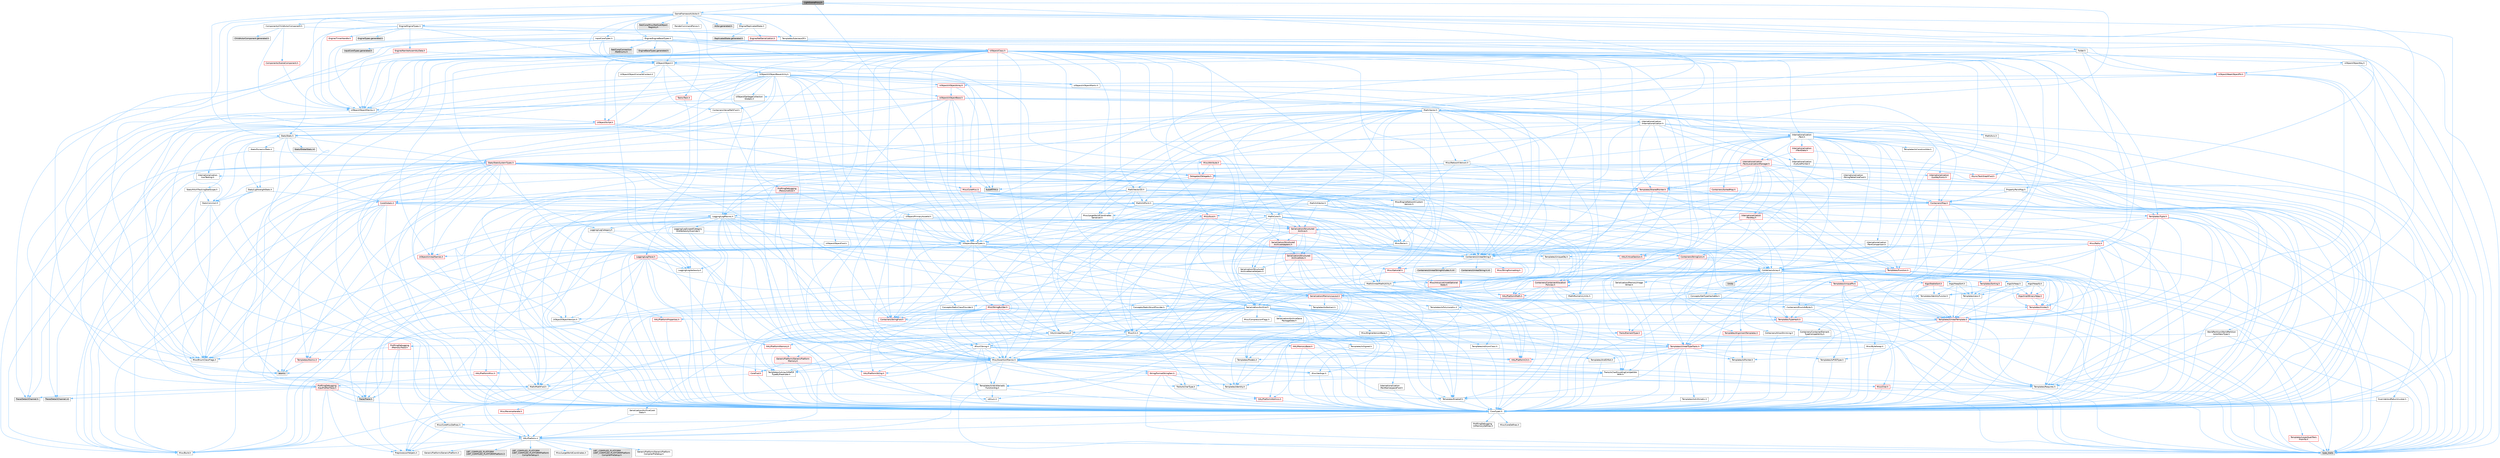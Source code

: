 digraph "LightSceneProxy.h"
{
 // INTERACTIVE_SVG=YES
 // LATEX_PDF_SIZE
  bgcolor="transparent";
  edge [fontname=Helvetica,fontsize=10,labelfontname=Helvetica,labelfontsize=10];
  node [fontname=Helvetica,fontsize=10,shape=box,height=0.2,width=0.4];
  Node1 [id="Node000001",label="LightSceneProxy.h",height=0.2,width=0.4,color="gray40", fillcolor="grey60", style="filled", fontcolor="black",tooltip=" "];
  Node1 -> Node2 [id="edge1_Node000001_Node000002",color="steelblue1",style="solid",tooltip=" "];
  Node2 [id="Node000002",label="GameFramework/Actor.h",height=0.2,width=0.4,color="grey40", fillcolor="white", style="filled",URL="$d0/d43/Actor_8h.html",tooltip=" "];
  Node2 -> Node3 [id="edge2_Node000002_Node000003",color="steelblue1",style="solid",tooltip=" "];
  Node3 [id="Node000003",label="Stats/Stats.h",height=0.2,width=0.4,color="grey40", fillcolor="white", style="filled",URL="$dc/d09/Stats_8h.html",tooltip=" "];
  Node3 -> Node4 [id="edge3_Node000003_Node000004",color="steelblue1",style="solid",tooltip=" "];
  Node4 [id="Node000004",label="CoreGlobals.h",height=0.2,width=0.4,color="red", fillcolor="#FFF0F0", style="filled",URL="$d5/d8c/CoreGlobals_8h.html",tooltip=" "];
  Node4 -> Node5 [id="edge4_Node000004_Node000005",color="steelblue1",style="solid",tooltip=" "];
  Node5 [id="Node000005",label="Containers/UnrealString.h",height=0.2,width=0.4,color="grey40", fillcolor="white", style="filled",URL="$d5/dba/UnrealString_8h.html",tooltip=" "];
  Node5 -> Node6 [id="edge5_Node000005_Node000006",color="steelblue1",style="solid",tooltip=" "];
  Node6 [id="Node000006",label="Containers/UnrealStringIncludes.h.inl",height=0.2,width=0.4,color="grey60", fillcolor="#E0E0E0", style="filled",tooltip=" "];
  Node5 -> Node7 [id="edge6_Node000005_Node000007",color="steelblue1",style="solid",tooltip=" "];
  Node7 [id="Node000007",label="Containers/UnrealString.h.inl",height=0.2,width=0.4,color="grey60", fillcolor="#E0E0E0", style="filled",tooltip=" "];
  Node5 -> Node8 [id="edge7_Node000005_Node000008",color="steelblue1",style="solid",tooltip=" "];
  Node8 [id="Node000008",label="Misc/StringFormatArg.h",height=0.2,width=0.4,color="red", fillcolor="#FFF0F0", style="filled",URL="$d2/d16/StringFormatArg_8h.html",tooltip=" "];
  Node4 -> Node20 [id="edge8_Node000004_Node000020",color="steelblue1",style="solid",tooltip=" "];
  Node20 [id="Node000020",label="CoreTypes.h",height=0.2,width=0.4,color="grey40", fillcolor="white", style="filled",URL="$dc/dec/CoreTypes_8h.html",tooltip=" "];
  Node20 -> Node10 [id="edge9_Node000020_Node000010",color="steelblue1",style="solid",tooltip=" "];
  Node10 [id="Node000010",label="HAL/Platform.h",height=0.2,width=0.4,color="grey40", fillcolor="white", style="filled",URL="$d9/dd0/Platform_8h.html",tooltip=" "];
  Node10 -> Node11 [id="edge10_Node000010_Node000011",color="steelblue1",style="solid",tooltip=" "];
  Node11 [id="Node000011",label="Misc/Build.h",height=0.2,width=0.4,color="grey40", fillcolor="white", style="filled",URL="$d3/dbb/Build_8h.html",tooltip=" "];
  Node10 -> Node12 [id="edge11_Node000010_Node000012",color="steelblue1",style="solid",tooltip=" "];
  Node12 [id="Node000012",label="Misc/LargeWorldCoordinates.h",height=0.2,width=0.4,color="grey40", fillcolor="white", style="filled",URL="$d2/dcb/LargeWorldCoordinates_8h.html",tooltip=" "];
  Node10 -> Node13 [id="edge12_Node000010_Node000013",color="steelblue1",style="solid",tooltip=" "];
  Node13 [id="Node000013",label="type_traits",height=0.2,width=0.4,color="grey60", fillcolor="#E0E0E0", style="filled",tooltip=" "];
  Node10 -> Node14 [id="edge13_Node000010_Node000014",color="steelblue1",style="solid",tooltip=" "];
  Node14 [id="Node000014",label="PreprocessorHelpers.h",height=0.2,width=0.4,color="grey40", fillcolor="white", style="filled",URL="$db/ddb/PreprocessorHelpers_8h.html",tooltip=" "];
  Node10 -> Node15 [id="edge14_Node000010_Node000015",color="steelblue1",style="solid",tooltip=" "];
  Node15 [id="Node000015",label="UBT_COMPILED_PLATFORM\l/UBT_COMPILED_PLATFORMPlatform\lCompilerPreSetup.h",height=0.2,width=0.4,color="grey60", fillcolor="#E0E0E0", style="filled",tooltip=" "];
  Node10 -> Node16 [id="edge15_Node000010_Node000016",color="steelblue1",style="solid",tooltip=" "];
  Node16 [id="Node000016",label="GenericPlatform/GenericPlatform\lCompilerPreSetup.h",height=0.2,width=0.4,color="grey40", fillcolor="white", style="filled",URL="$d9/dc8/GenericPlatformCompilerPreSetup_8h.html",tooltip=" "];
  Node10 -> Node17 [id="edge16_Node000010_Node000017",color="steelblue1",style="solid",tooltip=" "];
  Node17 [id="Node000017",label="GenericPlatform/GenericPlatform.h",height=0.2,width=0.4,color="grey40", fillcolor="white", style="filled",URL="$d6/d84/GenericPlatform_8h.html",tooltip=" "];
  Node10 -> Node18 [id="edge17_Node000010_Node000018",color="steelblue1",style="solid",tooltip=" "];
  Node18 [id="Node000018",label="UBT_COMPILED_PLATFORM\l/UBT_COMPILED_PLATFORMPlatform.h",height=0.2,width=0.4,color="grey60", fillcolor="#E0E0E0", style="filled",tooltip=" "];
  Node10 -> Node19 [id="edge18_Node000010_Node000019",color="steelblue1",style="solid",tooltip=" "];
  Node19 [id="Node000019",label="UBT_COMPILED_PLATFORM\l/UBT_COMPILED_PLATFORMPlatform\lCompilerSetup.h",height=0.2,width=0.4,color="grey60", fillcolor="#E0E0E0", style="filled",tooltip=" "];
  Node20 -> Node21 [id="edge19_Node000020_Node000021",color="steelblue1",style="solid",tooltip=" "];
  Node21 [id="Node000021",label="ProfilingDebugging\l/UMemoryDefines.h",height=0.2,width=0.4,color="grey40", fillcolor="white", style="filled",URL="$d2/da2/UMemoryDefines_8h.html",tooltip=" "];
  Node20 -> Node22 [id="edge20_Node000020_Node000022",color="steelblue1",style="solid",tooltip=" "];
  Node22 [id="Node000022",label="Misc/CoreMiscDefines.h",height=0.2,width=0.4,color="grey40", fillcolor="white", style="filled",URL="$da/d38/CoreMiscDefines_8h.html",tooltip=" "];
  Node22 -> Node10 [id="edge21_Node000022_Node000010",color="steelblue1",style="solid",tooltip=" "];
  Node22 -> Node14 [id="edge22_Node000022_Node000014",color="steelblue1",style="solid",tooltip=" "];
  Node20 -> Node23 [id="edge23_Node000020_Node000023",color="steelblue1",style="solid",tooltip=" "];
  Node23 [id="Node000023",label="Misc/CoreDefines.h",height=0.2,width=0.4,color="grey40", fillcolor="white", style="filled",URL="$d3/dd2/CoreDefines_8h.html",tooltip=" "];
  Node4 -> Node30 [id="edge24_Node000004_Node000030",color="steelblue1",style="solid",tooltip=" "];
  Node30 [id="Node000030",label="Logging/LogMacros.h",height=0.2,width=0.4,color="grey40", fillcolor="white", style="filled",URL="$d0/d16/LogMacros_8h.html",tooltip=" "];
  Node30 -> Node5 [id="edge25_Node000030_Node000005",color="steelblue1",style="solid",tooltip=" "];
  Node30 -> Node20 [id="edge26_Node000030_Node000020",color="steelblue1",style="solid",tooltip=" "];
  Node30 -> Node14 [id="edge27_Node000030_Node000014",color="steelblue1",style="solid",tooltip=" "];
  Node30 -> Node31 [id="edge28_Node000030_Node000031",color="steelblue1",style="solid",tooltip=" "];
  Node31 [id="Node000031",label="Logging/LogCategory.h",height=0.2,width=0.4,color="grey40", fillcolor="white", style="filled",URL="$d9/d36/LogCategory_8h.html",tooltip=" "];
  Node31 -> Node20 [id="edge29_Node000031_Node000020",color="steelblue1",style="solid",tooltip=" "];
  Node31 -> Node32 [id="edge30_Node000031_Node000032",color="steelblue1",style="solid",tooltip=" "];
  Node32 [id="Node000032",label="Logging/LogVerbosity.h",height=0.2,width=0.4,color="grey40", fillcolor="white", style="filled",URL="$d2/d8f/LogVerbosity_8h.html",tooltip=" "];
  Node32 -> Node20 [id="edge31_Node000032_Node000020",color="steelblue1",style="solid",tooltip=" "];
  Node31 -> Node33 [id="edge32_Node000031_Node000033",color="steelblue1",style="solid",tooltip=" "];
  Node33 [id="Node000033",label="UObject/NameTypes.h",height=0.2,width=0.4,color="grey40", fillcolor="white", style="filled",URL="$d6/d35/NameTypes_8h.html",tooltip=" "];
  Node33 -> Node20 [id="edge33_Node000033_Node000020",color="steelblue1",style="solid",tooltip=" "];
  Node33 -> Node34 [id="edge34_Node000033_Node000034",color="steelblue1",style="solid",tooltip=" "];
  Node34 [id="Node000034",label="Misc/AssertionMacros.h",height=0.2,width=0.4,color="grey40", fillcolor="white", style="filled",URL="$d0/dfa/AssertionMacros_8h.html",tooltip=" "];
  Node34 -> Node20 [id="edge35_Node000034_Node000020",color="steelblue1",style="solid",tooltip=" "];
  Node34 -> Node10 [id="edge36_Node000034_Node000010",color="steelblue1",style="solid",tooltip=" "];
  Node34 -> Node35 [id="edge37_Node000034_Node000035",color="steelblue1",style="solid",tooltip=" "];
  Node35 [id="Node000035",label="HAL/PlatformMisc.h",height=0.2,width=0.4,color="red", fillcolor="#FFF0F0", style="filled",URL="$d0/df5/PlatformMisc_8h.html",tooltip=" "];
  Node35 -> Node20 [id="edge38_Node000035_Node000020",color="steelblue1",style="solid",tooltip=" "];
  Node35 -> Node59 [id="edge39_Node000035_Node000059",color="steelblue1",style="solid",tooltip=" "];
  Node59 [id="Node000059",label="ProfilingDebugging\l/CpuProfilerTrace.h",height=0.2,width=0.4,color="red", fillcolor="#FFF0F0", style="filled",URL="$da/dcb/CpuProfilerTrace_8h.html",tooltip=" "];
  Node59 -> Node20 [id="edge40_Node000059_Node000020",color="steelblue1",style="solid",tooltip=" "];
  Node59 -> Node60 [id="edge41_Node000059_Node000060",color="steelblue1",style="solid",tooltip=" "];
  Node60 [id="Node000060",label="HAL/PlatformAtomics.h",height=0.2,width=0.4,color="red", fillcolor="#FFF0F0", style="filled",URL="$d3/d36/PlatformAtomics_8h.html",tooltip=" "];
  Node60 -> Node20 [id="edge42_Node000060_Node000020",color="steelblue1",style="solid",tooltip=" "];
  Node59 -> Node14 [id="edge43_Node000059_Node000014",color="steelblue1",style="solid",tooltip=" "];
  Node59 -> Node11 [id="edge44_Node000059_Node000011",color="steelblue1",style="solid",tooltip=" "];
  Node59 -> Node64 [id="edge45_Node000059_Node000064",color="steelblue1",style="solid",tooltip=" "];
  Node64 [id="Node000064",label="Trace/Detail/Channel.h",height=0.2,width=0.4,color="grey60", fillcolor="#E0E0E0", style="filled",tooltip=" "];
  Node59 -> Node65 [id="edge46_Node000059_Node000065",color="steelblue1",style="solid",tooltip=" "];
  Node65 [id="Node000065",label="Trace/Detail/Channel.inl",height=0.2,width=0.4,color="grey60", fillcolor="#E0E0E0", style="filled",tooltip=" "];
  Node59 -> Node66 [id="edge47_Node000059_Node000066",color="steelblue1",style="solid",tooltip=" "];
  Node66 [id="Node000066",label="Trace/Trace.h",height=0.2,width=0.4,color="grey60", fillcolor="#E0E0E0", style="filled",tooltip=" "];
  Node34 -> Node14 [id="edge48_Node000034_Node000014",color="steelblue1",style="solid",tooltip=" "];
  Node34 -> Node67 [id="edge49_Node000034_Node000067",color="steelblue1",style="solid",tooltip=" "];
  Node67 [id="Node000067",label="Templates/EnableIf.h",height=0.2,width=0.4,color="grey40", fillcolor="white", style="filled",URL="$d7/d60/EnableIf_8h.html",tooltip=" "];
  Node67 -> Node20 [id="edge50_Node000067_Node000020",color="steelblue1",style="solid",tooltip=" "];
  Node34 -> Node68 [id="edge51_Node000034_Node000068",color="steelblue1",style="solid",tooltip=" "];
  Node68 [id="Node000068",label="Templates/IsArrayOrRefOf\lTypeByPredicate.h",height=0.2,width=0.4,color="grey40", fillcolor="white", style="filled",URL="$d6/da1/IsArrayOrRefOfTypeByPredicate_8h.html",tooltip=" "];
  Node68 -> Node20 [id="edge52_Node000068_Node000020",color="steelblue1",style="solid",tooltip=" "];
  Node34 -> Node69 [id="edge53_Node000034_Node000069",color="steelblue1",style="solid",tooltip=" "];
  Node69 [id="Node000069",label="Templates/IsValidVariadic\lFunctionArg.h",height=0.2,width=0.4,color="grey40", fillcolor="white", style="filled",URL="$d0/dc8/IsValidVariadicFunctionArg_8h.html",tooltip=" "];
  Node69 -> Node20 [id="edge54_Node000069_Node000020",color="steelblue1",style="solid",tooltip=" "];
  Node69 -> Node70 [id="edge55_Node000069_Node000070",color="steelblue1",style="solid",tooltip=" "];
  Node70 [id="Node000070",label="IsEnum.h",height=0.2,width=0.4,color="grey40", fillcolor="white", style="filled",URL="$d4/de5/IsEnum_8h.html",tooltip=" "];
  Node69 -> Node13 [id="edge56_Node000069_Node000013",color="steelblue1",style="solid",tooltip=" "];
  Node34 -> Node71 [id="edge57_Node000034_Node000071",color="steelblue1",style="solid",tooltip=" "];
  Node71 [id="Node000071",label="Traits/IsCharEncodingCompatible\lWith.h",height=0.2,width=0.4,color="grey40", fillcolor="white", style="filled",URL="$df/dd1/IsCharEncodingCompatibleWith_8h.html",tooltip=" "];
  Node71 -> Node13 [id="edge58_Node000071_Node000013",color="steelblue1",style="solid",tooltip=" "];
  Node71 -> Node72 [id="edge59_Node000071_Node000072",color="steelblue1",style="solid",tooltip=" "];
  Node72 [id="Node000072",label="Traits/IsCharType.h",height=0.2,width=0.4,color="grey40", fillcolor="white", style="filled",URL="$db/d51/IsCharType_8h.html",tooltip=" "];
  Node72 -> Node20 [id="edge60_Node000072_Node000020",color="steelblue1",style="solid",tooltip=" "];
  Node34 -> Node73 [id="edge61_Node000034_Node000073",color="steelblue1",style="solid",tooltip=" "];
  Node73 [id="Node000073",label="Misc/VarArgs.h",height=0.2,width=0.4,color="grey40", fillcolor="white", style="filled",URL="$d5/d6f/VarArgs_8h.html",tooltip=" "];
  Node73 -> Node20 [id="edge62_Node000073_Node000020",color="steelblue1",style="solid",tooltip=" "];
  Node34 -> Node74 [id="edge63_Node000034_Node000074",color="steelblue1",style="solid",tooltip=" "];
  Node74 [id="Node000074",label="String/FormatStringSan.h",height=0.2,width=0.4,color="red", fillcolor="#FFF0F0", style="filled",URL="$d3/d8b/FormatStringSan_8h.html",tooltip=" "];
  Node74 -> Node13 [id="edge64_Node000074_Node000013",color="steelblue1",style="solid",tooltip=" "];
  Node74 -> Node20 [id="edge65_Node000074_Node000020",color="steelblue1",style="solid",tooltip=" "];
  Node74 -> Node75 [id="edge66_Node000074_Node000075",color="steelblue1",style="solid",tooltip=" "];
  Node75 [id="Node000075",label="Templates/Requires.h",height=0.2,width=0.4,color="grey40", fillcolor="white", style="filled",URL="$dc/d96/Requires_8h.html",tooltip=" "];
  Node75 -> Node67 [id="edge67_Node000075_Node000067",color="steelblue1",style="solid",tooltip=" "];
  Node75 -> Node13 [id="edge68_Node000075_Node000013",color="steelblue1",style="solid",tooltip=" "];
  Node74 -> Node76 [id="edge69_Node000074_Node000076",color="steelblue1",style="solid",tooltip=" "];
  Node76 [id="Node000076",label="Templates/Identity.h",height=0.2,width=0.4,color="grey40", fillcolor="white", style="filled",URL="$d0/dd5/Identity_8h.html",tooltip=" "];
  Node74 -> Node69 [id="edge70_Node000074_Node000069",color="steelblue1",style="solid",tooltip=" "];
  Node74 -> Node72 [id="edge71_Node000074_Node000072",color="steelblue1",style="solid",tooltip=" "];
  Node34 -> Node80 [id="edge72_Node000034_Node000080",color="steelblue1",style="solid",tooltip=" "];
  Node80 [id="Node000080",label="atomic",height=0.2,width=0.4,color="grey60", fillcolor="#E0E0E0", style="filled",tooltip=" "];
  Node33 -> Node81 [id="edge73_Node000033_Node000081",color="steelblue1",style="solid",tooltip=" "];
  Node81 [id="Node000081",label="HAL/UnrealMemory.h",height=0.2,width=0.4,color="grey40", fillcolor="white", style="filled",URL="$d9/d96/UnrealMemory_8h.html",tooltip=" "];
  Node81 -> Node20 [id="edge74_Node000081_Node000020",color="steelblue1",style="solid",tooltip=" "];
  Node81 -> Node82 [id="edge75_Node000081_Node000082",color="steelblue1",style="solid",tooltip=" "];
  Node82 [id="Node000082",label="GenericPlatform/GenericPlatform\lMemory.h",height=0.2,width=0.4,color="red", fillcolor="#FFF0F0", style="filled",URL="$dd/d22/GenericPlatformMemory_8h.html",tooltip=" "];
  Node82 -> Node39 [id="edge76_Node000082_Node000039",color="steelblue1",style="solid",tooltip=" "];
  Node39 [id="Node000039",label="CoreFwd.h",height=0.2,width=0.4,color="red", fillcolor="#FFF0F0", style="filled",URL="$d1/d1e/CoreFwd_8h.html",tooltip=" "];
  Node39 -> Node20 [id="edge77_Node000039_Node000020",color="steelblue1",style="solid",tooltip=" "];
  Node39 -> Node40 [id="edge78_Node000039_Node000040",color="steelblue1",style="solid",tooltip=" "];
  Node40 [id="Node000040",label="Math/MathFwd.h",height=0.2,width=0.4,color="grey40", fillcolor="white", style="filled",URL="$d2/d10/MathFwd_8h.html",tooltip=" "];
  Node40 -> Node10 [id="edge79_Node000040_Node000010",color="steelblue1",style="solid",tooltip=" "];
  Node82 -> Node20 [id="edge80_Node000082_Node000020",color="steelblue1",style="solid",tooltip=" "];
  Node82 -> Node83 [id="edge81_Node000082_Node000083",color="steelblue1",style="solid",tooltip=" "];
  Node83 [id="Node000083",label="HAL/PlatformString.h",height=0.2,width=0.4,color="red", fillcolor="#FFF0F0", style="filled",URL="$db/db5/PlatformString_8h.html",tooltip=" "];
  Node83 -> Node20 [id="edge82_Node000083_Node000020",color="steelblue1",style="solid",tooltip=" "];
  Node81 -> Node85 [id="edge83_Node000081_Node000085",color="steelblue1",style="solid",tooltip=" "];
  Node85 [id="Node000085",label="HAL/MemoryBase.h",height=0.2,width=0.4,color="red", fillcolor="#FFF0F0", style="filled",URL="$d6/d9f/MemoryBase_8h.html",tooltip=" "];
  Node85 -> Node20 [id="edge84_Node000085_Node000020",color="steelblue1",style="solid",tooltip=" "];
  Node85 -> Node60 [id="edge85_Node000085_Node000060",color="steelblue1",style="solid",tooltip=" "];
  Node85 -> Node43 [id="edge86_Node000085_Node000043",color="steelblue1",style="solid",tooltip=" "];
  Node43 [id="Node000043",label="HAL/PlatformCrt.h",height=0.2,width=0.4,color="red", fillcolor="#FFF0F0", style="filled",URL="$d8/d75/PlatformCrt_8h.html",tooltip=" "];
  Node85 -> Node88 [id="edge87_Node000085_Node000088",color="steelblue1",style="solid",tooltip=" "];
  Node88 [id="Node000088",label="Templates/Atomic.h",height=0.2,width=0.4,color="red", fillcolor="#FFF0F0", style="filled",URL="$d3/d91/Atomic_8h.html",tooltip=" "];
  Node88 -> Node80 [id="edge88_Node000088_Node000080",color="steelblue1",style="solid",tooltip=" "];
  Node81 -> Node97 [id="edge89_Node000081_Node000097",color="steelblue1",style="solid",tooltip=" "];
  Node97 [id="Node000097",label="HAL/PlatformMemory.h",height=0.2,width=0.4,color="red", fillcolor="#FFF0F0", style="filled",URL="$de/d68/PlatformMemory_8h.html",tooltip=" "];
  Node97 -> Node20 [id="edge90_Node000097_Node000020",color="steelblue1",style="solid",tooltip=" "];
  Node97 -> Node82 [id="edge91_Node000097_Node000082",color="steelblue1",style="solid",tooltip=" "];
  Node81 -> Node99 [id="edge92_Node000081_Node000099",color="steelblue1",style="solid",tooltip=" "];
  Node99 [id="Node000099",label="ProfilingDebugging\l/MemoryTrace.h",height=0.2,width=0.4,color="red", fillcolor="#FFF0F0", style="filled",URL="$da/dd7/MemoryTrace_8h.html",tooltip=" "];
  Node99 -> Node10 [id="edge93_Node000099_Node000010",color="steelblue1",style="solid",tooltip=" "];
  Node99 -> Node55 [id="edge94_Node000099_Node000055",color="steelblue1",style="solid",tooltip=" "];
  Node55 [id="Node000055",label="Misc/EnumClassFlags.h",height=0.2,width=0.4,color="grey40", fillcolor="white", style="filled",URL="$d8/de7/EnumClassFlags_8h.html",tooltip=" "];
  Node99 -> Node66 [id="edge95_Node000099_Node000066",color="steelblue1",style="solid",tooltip=" "];
  Node81 -> Node100 [id="edge96_Node000081_Node000100",color="steelblue1",style="solid",tooltip=" "];
  Node100 [id="Node000100",label="Templates/IsPointer.h",height=0.2,width=0.4,color="grey40", fillcolor="white", style="filled",URL="$d7/d05/IsPointer_8h.html",tooltip=" "];
  Node100 -> Node20 [id="edge97_Node000100_Node000020",color="steelblue1",style="solid",tooltip=" "];
  Node33 -> Node101 [id="edge98_Node000033_Node000101",color="steelblue1",style="solid",tooltip=" "];
  Node101 [id="Node000101",label="Templates/UnrealTypeTraits.h",height=0.2,width=0.4,color="red", fillcolor="#FFF0F0", style="filled",URL="$d2/d2d/UnrealTypeTraits_8h.html",tooltip=" "];
  Node101 -> Node20 [id="edge99_Node000101_Node000020",color="steelblue1",style="solid",tooltip=" "];
  Node101 -> Node100 [id="edge100_Node000101_Node000100",color="steelblue1",style="solid",tooltip=" "];
  Node101 -> Node34 [id="edge101_Node000101_Node000034",color="steelblue1",style="solid",tooltip=" "];
  Node101 -> Node93 [id="edge102_Node000101_Node000093",color="steelblue1",style="solid",tooltip=" "];
  Node93 [id="Node000093",label="Templates/AndOrNot.h",height=0.2,width=0.4,color="grey40", fillcolor="white", style="filled",URL="$db/d0a/AndOrNot_8h.html",tooltip=" "];
  Node93 -> Node20 [id="edge103_Node000093_Node000020",color="steelblue1",style="solid",tooltip=" "];
  Node101 -> Node67 [id="edge104_Node000101_Node000067",color="steelblue1",style="solid",tooltip=" "];
  Node101 -> Node102 [id="edge105_Node000101_Node000102",color="steelblue1",style="solid",tooltip=" "];
  Node102 [id="Node000102",label="Templates/IsArithmetic.h",height=0.2,width=0.4,color="grey40", fillcolor="white", style="filled",URL="$d2/d5d/IsArithmetic_8h.html",tooltip=" "];
  Node102 -> Node20 [id="edge106_Node000102_Node000020",color="steelblue1",style="solid",tooltip=" "];
  Node101 -> Node70 [id="edge107_Node000101_Node000070",color="steelblue1",style="solid",tooltip=" "];
  Node101 -> Node103 [id="edge108_Node000101_Node000103",color="steelblue1",style="solid",tooltip=" "];
  Node103 [id="Node000103",label="Templates/Models.h",height=0.2,width=0.4,color="grey40", fillcolor="white", style="filled",URL="$d3/d0c/Models_8h.html",tooltip=" "];
  Node103 -> Node76 [id="edge109_Node000103_Node000076",color="steelblue1",style="solid",tooltip=" "];
  Node101 -> Node104 [id="edge110_Node000101_Node000104",color="steelblue1",style="solid",tooltip=" "];
  Node104 [id="Node000104",label="Templates/IsPODType.h",height=0.2,width=0.4,color="grey40", fillcolor="white", style="filled",URL="$d7/db1/IsPODType_8h.html",tooltip=" "];
  Node104 -> Node20 [id="edge111_Node000104_Node000020",color="steelblue1",style="solid",tooltip=" "];
  Node33 -> Node106 [id="edge112_Node000033_Node000106",color="steelblue1",style="solid",tooltip=" "];
  Node106 [id="Node000106",label="Templates/UnrealTemplate.h",height=0.2,width=0.4,color="red", fillcolor="#FFF0F0", style="filled",URL="$d4/d24/UnrealTemplate_8h.html",tooltip=" "];
  Node106 -> Node20 [id="edge113_Node000106_Node000020",color="steelblue1",style="solid",tooltip=" "];
  Node106 -> Node100 [id="edge114_Node000106_Node000100",color="steelblue1",style="solid",tooltip=" "];
  Node106 -> Node81 [id="edge115_Node000106_Node000081",color="steelblue1",style="solid",tooltip=" "];
  Node106 -> Node101 [id="edge116_Node000106_Node000101",color="steelblue1",style="solid",tooltip=" "];
  Node106 -> Node75 [id="edge117_Node000106_Node000075",color="steelblue1",style="solid",tooltip=" "];
  Node106 -> Node76 [id="edge118_Node000106_Node000076",color="steelblue1",style="solid",tooltip=" "];
  Node106 -> Node13 [id="edge119_Node000106_Node000013",color="steelblue1",style="solid",tooltip=" "];
  Node33 -> Node5 [id="edge120_Node000033_Node000005",color="steelblue1",style="solid",tooltip=" "];
  Node33 -> Node112 [id="edge121_Node000033_Node000112",color="steelblue1",style="solid",tooltip=" "];
  Node112 [id="Node000112",label="HAL/CriticalSection.h",height=0.2,width=0.4,color="red", fillcolor="#FFF0F0", style="filled",URL="$d6/d90/CriticalSection_8h.html",tooltip=" "];
  Node33 -> Node115 [id="edge122_Node000033_Node000115",color="steelblue1",style="solid",tooltip=" "];
  Node115 [id="Node000115",label="Containers/StringConv.h",height=0.2,width=0.4,color="red", fillcolor="#FFF0F0", style="filled",URL="$d3/ddf/StringConv_8h.html",tooltip=" "];
  Node115 -> Node20 [id="edge123_Node000115_Node000020",color="steelblue1",style="solid",tooltip=" "];
  Node115 -> Node34 [id="edge124_Node000115_Node000034",color="steelblue1",style="solid",tooltip=" "];
  Node115 -> Node116 [id="edge125_Node000115_Node000116",color="steelblue1",style="solid",tooltip=" "];
  Node116 [id="Node000116",label="Containers/ContainerAllocation\lPolicies.h",height=0.2,width=0.4,color="red", fillcolor="#FFF0F0", style="filled",URL="$d7/dff/ContainerAllocationPolicies_8h.html",tooltip=" "];
  Node116 -> Node20 [id="edge126_Node000116_Node000020",color="steelblue1",style="solid",tooltip=" "];
  Node116 -> Node116 [id="edge127_Node000116_Node000116",color="steelblue1",style="solid",tooltip=" "];
  Node116 -> Node118 [id="edge128_Node000116_Node000118",color="steelblue1",style="solid",tooltip=" "];
  Node118 [id="Node000118",label="HAL/PlatformMath.h",height=0.2,width=0.4,color="red", fillcolor="#FFF0F0", style="filled",URL="$dc/d53/PlatformMath_8h.html",tooltip=" "];
  Node118 -> Node20 [id="edge129_Node000118_Node000020",color="steelblue1",style="solid",tooltip=" "];
  Node116 -> Node81 [id="edge130_Node000116_Node000081",color="steelblue1",style="solid",tooltip=" "];
  Node116 -> Node53 [id="edge131_Node000116_Node000053",color="steelblue1",style="solid",tooltip=" "];
  Node53 [id="Node000053",label="Math/NumericLimits.h",height=0.2,width=0.4,color="grey40", fillcolor="white", style="filled",URL="$df/d1b/NumericLimits_8h.html",tooltip=" "];
  Node53 -> Node20 [id="edge132_Node000053_Node000020",color="steelblue1",style="solid",tooltip=" "];
  Node116 -> Node34 [id="edge133_Node000116_Node000034",color="steelblue1",style="solid",tooltip=" "];
  Node116 -> Node126 [id="edge134_Node000116_Node000126",color="steelblue1",style="solid",tooltip=" "];
  Node126 [id="Node000126",label="Templates/IsPolymorphic.h",height=0.2,width=0.4,color="grey40", fillcolor="white", style="filled",URL="$dc/d20/IsPolymorphic_8h.html",tooltip=" "];
  Node116 -> Node13 [id="edge135_Node000116_Node000013",color="steelblue1",style="solid",tooltip=" "];
  Node115 -> Node128 [id="edge136_Node000115_Node000128",color="steelblue1",style="solid",tooltip=" "];
  Node128 [id="Node000128",label="Containers/Array.h",height=0.2,width=0.4,color="grey40", fillcolor="white", style="filled",URL="$df/dd0/Array_8h.html",tooltip=" "];
  Node128 -> Node20 [id="edge137_Node000128_Node000020",color="steelblue1",style="solid",tooltip=" "];
  Node128 -> Node34 [id="edge138_Node000128_Node000034",color="steelblue1",style="solid",tooltip=" "];
  Node128 -> Node129 [id="edge139_Node000128_Node000129",color="steelblue1",style="solid",tooltip=" "];
  Node129 [id="Node000129",label="Misc/IntrusiveUnsetOptional\lState.h",height=0.2,width=0.4,color="red", fillcolor="#FFF0F0", style="filled",URL="$d2/d0a/IntrusiveUnsetOptionalState_8h.html",tooltip=" "];
  Node128 -> Node131 [id="edge140_Node000128_Node000131",color="steelblue1",style="solid",tooltip=" "];
  Node131 [id="Node000131",label="Misc/ReverseIterate.h",height=0.2,width=0.4,color="red", fillcolor="#FFF0F0", style="filled",URL="$db/de3/ReverseIterate_8h.html",tooltip=" "];
  Node131 -> Node10 [id="edge141_Node000131_Node000010",color="steelblue1",style="solid",tooltip=" "];
  Node128 -> Node81 [id="edge142_Node000128_Node000081",color="steelblue1",style="solid",tooltip=" "];
  Node128 -> Node101 [id="edge143_Node000128_Node000101",color="steelblue1",style="solid",tooltip=" "];
  Node128 -> Node106 [id="edge144_Node000128_Node000106",color="steelblue1",style="solid",tooltip=" "];
  Node128 -> Node133 [id="edge145_Node000128_Node000133",color="steelblue1",style="solid",tooltip=" "];
  Node133 [id="Node000133",label="Containers/AllowShrinking.h",height=0.2,width=0.4,color="grey40", fillcolor="white", style="filled",URL="$d7/d1a/AllowShrinking_8h.html",tooltip=" "];
  Node133 -> Node20 [id="edge146_Node000133_Node000020",color="steelblue1",style="solid",tooltip=" "];
  Node128 -> Node116 [id="edge147_Node000128_Node000116",color="steelblue1",style="solid",tooltip=" "];
  Node128 -> Node134 [id="edge148_Node000128_Node000134",color="steelblue1",style="solid",tooltip=" "];
  Node134 [id="Node000134",label="Containers/ContainerElement\lTypeCompatibility.h",height=0.2,width=0.4,color="grey40", fillcolor="white", style="filled",URL="$df/ddf/ContainerElementTypeCompatibility_8h.html",tooltip=" "];
  Node134 -> Node20 [id="edge149_Node000134_Node000020",color="steelblue1",style="solid",tooltip=" "];
  Node134 -> Node101 [id="edge150_Node000134_Node000101",color="steelblue1",style="solid",tooltip=" "];
  Node128 -> Node135 [id="edge151_Node000128_Node000135",color="steelblue1",style="solid",tooltip=" "];
  Node135 [id="Node000135",label="Serialization/Archive.h",height=0.2,width=0.4,color="grey40", fillcolor="white", style="filled",URL="$d7/d3b/Archive_8h.html",tooltip=" "];
  Node135 -> Node39 [id="edge152_Node000135_Node000039",color="steelblue1",style="solid",tooltip=" "];
  Node135 -> Node20 [id="edge153_Node000135_Node000020",color="steelblue1",style="solid",tooltip=" "];
  Node135 -> Node136 [id="edge154_Node000135_Node000136",color="steelblue1",style="solid",tooltip=" "];
  Node136 [id="Node000136",label="HAL/PlatformProperties.h",height=0.2,width=0.4,color="red", fillcolor="#FFF0F0", style="filled",URL="$d9/db0/PlatformProperties_8h.html",tooltip=" "];
  Node136 -> Node20 [id="edge155_Node000136_Node000020",color="steelblue1",style="solid",tooltip=" "];
  Node135 -> Node139 [id="edge156_Node000135_Node000139",color="steelblue1",style="solid",tooltip=" "];
  Node139 [id="Node000139",label="Internationalization\l/TextNamespaceFwd.h",height=0.2,width=0.4,color="grey40", fillcolor="white", style="filled",URL="$d8/d97/TextNamespaceFwd_8h.html",tooltip=" "];
  Node139 -> Node20 [id="edge157_Node000139_Node000020",color="steelblue1",style="solid",tooltip=" "];
  Node135 -> Node40 [id="edge158_Node000135_Node000040",color="steelblue1",style="solid",tooltip=" "];
  Node135 -> Node34 [id="edge159_Node000135_Node000034",color="steelblue1",style="solid",tooltip=" "];
  Node135 -> Node11 [id="edge160_Node000135_Node000011",color="steelblue1",style="solid",tooltip=" "];
  Node135 -> Node54 [id="edge161_Node000135_Node000054",color="steelblue1",style="solid",tooltip=" "];
  Node54 [id="Node000054",label="Misc/CompressionFlags.h",height=0.2,width=0.4,color="grey40", fillcolor="white", style="filled",URL="$d9/d76/CompressionFlags_8h.html",tooltip=" "];
  Node135 -> Node140 [id="edge162_Node000135_Node000140",color="steelblue1",style="solid",tooltip=" "];
  Node140 [id="Node000140",label="Misc/EngineVersionBase.h",height=0.2,width=0.4,color="grey40", fillcolor="white", style="filled",URL="$d5/d2b/EngineVersionBase_8h.html",tooltip=" "];
  Node140 -> Node20 [id="edge163_Node000140_Node000020",color="steelblue1",style="solid",tooltip=" "];
  Node135 -> Node73 [id="edge164_Node000135_Node000073",color="steelblue1",style="solid",tooltip=" "];
  Node135 -> Node141 [id="edge165_Node000135_Node000141",color="steelblue1",style="solid",tooltip=" "];
  Node141 [id="Node000141",label="Serialization/ArchiveCook\lData.h",height=0.2,width=0.4,color="grey40", fillcolor="white", style="filled",URL="$dc/db6/ArchiveCookData_8h.html",tooltip=" "];
  Node141 -> Node10 [id="edge166_Node000141_Node000010",color="steelblue1",style="solid",tooltip=" "];
  Node135 -> Node142 [id="edge167_Node000135_Node000142",color="steelblue1",style="solid",tooltip=" "];
  Node142 [id="Node000142",label="Serialization/ArchiveSave\lPackageData.h",height=0.2,width=0.4,color="grey40", fillcolor="white", style="filled",URL="$d1/d37/ArchiveSavePackageData_8h.html",tooltip=" "];
  Node135 -> Node67 [id="edge168_Node000135_Node000067",color="steelblue1",style="solid",tooltip=" "];
  Node135 -> Node68 [id="edge169_Node000135_Node000068",color="steelblue1",style="solid",tooltip=" "];
  Node135 -> Node143 [id="edge170_Node000135_Node000143",color="steelblue1",style="solid",tooltip=" "];
  Node143 [id="Node000143",label="Templates/IsEnumClass.h",height=0.2,width=0.4,color="grey40", fillcolor="white", style="filled",URL="$d7/d15/IsEnumClass_8h.html",tooltip=" "];
  Node143 -> Node20 [id="edge171_Node000143_Node000020",color="steelblue1",style="solid",tooltip=" "];
  Node143 -> Node93 [id="edge172_Node000143_Node000093",color="steelblue1",style="solid",tooltip=" "];
  Node135 -> Node123 [id="edge173_Node000135_Node000123",color="steelblue1",style="solid",tooltip=" "];
  Node123 [id="Node000123",label="Templates/IsSigned.h",height=0.2,width=0.4,color="grey40", fillcolor="white", style="filled",URL="$d8/dd8/IsSigned_8h.html",tooltip=" "];
  Node123 -> Node20 [id="edge174_Node000123_Node000020",color="steelblue1",style="solid",tooltip=" "];
  Node135 -> Node69 [id="edge175_Node000135_Node000069",color="steelblue1",style="solid",tooltip=" "];
  Node135 -> Node106 [id="edge176_Node000135_Node000106",color="steelblue1",style="solid",tooltip=" "];
  Node135 -> Node71 [id="edge177_Node000135_Node000071",color="steelblue1",style="solid",tooltip=" "];
  Node135 -> Node144 [id="edge178_Node000135_Node000144",color="steelblue1",style="solid",tooltip=" "];
  Node144 [id="Node000144",label="UObject/ObjectVersion.h",height=0.2,width=0.4,color="grey40", fillcolor="white", style="filled",URL="$da/d63/ObjectVersion_8h.html",tooltip=" "];
  Node144 -> Node20 [id="edge179_Node000144_Node000020",color="steelblue1",style="solid",tooltip=" "];
  Node128 -> Node145 [id="edge180_Node000128_Node000145",color="steelblue1",style="solid",tooltip=" "];
  Node145 [id="Node000145",label="Serialization/MemoryImage\lWriter.h",height=0.2,width=0.4,color="grey40", fillcolor="white", style="filled",URL="$d0/d08/MemoryImageWriter_8h.html",tooltip=" "];
  Node145 -> Node20 [id="edge181_Node000145_Node000020",color="steelblue1",style="solid",tooltip=" "];
  Node145 -> Node146 [id="edge182_Node000145_Node000146",color="steelblue1",style="solid",tooltip=" "];
  Node146 [id="Node000146",label="Serialization/MemoryLayout.h",height=0.2,width=0.4,color="red", fillcolor="#FFF0F0", style="filled",URL="$d7/d66/MemoryLayout_8h.html",tooltip=" "];
  Node146 -> Node147 [id="edge183_Node000146_Node000147",color="steelblue1",style="solid",tooltip=" "];
  Node147 [id="Node000147",label="Concepts/StaticClassProvider.h",height=0.2,width=0.4,color="grey40", fillcolor="white", style="filled",URL="$dd/d83/StaticClassProvider_8h.html",tooltip=" "];
  Node146 -> Node148 [id="edge184_Node000146_Node000148",color="steelblue1",style="solid",tooltip=" "];
  Node148 [id="Node000148",label="Concepts/StaticStructProvider.h",height=0.2,width=0.4,color="grey40", fillcolor="white", style="filled",URL="$d5/d77/StaticStructProvider_8h.html",tooltip=" "];
  Node146 -> Node149 [id="edge185_Node000146_Node000149",color="steelblue1",style="solid",tooltip=" "];
  Node149 [id="Node000149",label="Containers/EnumAsByte.h",height=0.2,width=0.4,color="grey40", fillcolor="white", style="filled",URL="$d6/d9a/EnumAsByte_8h.html",tooltip=" "];
  Node149 -> Node20 [id="edge186_Node000149_Node000020",color="steelblue1",style="solid",tooltip=" "];
  Node149 -> Node104 [id="edge187_Node000149_Node000104",color="steelblue1",style="solid",tooltip=" "];
  Node149 -> Node150 [id="edge188_Node000149_Node000150",color="steelblue1",style="solid",tooltip=" "];
  Node150 [id="Node000150",label="Templates/TypeHash.h",height=0.2,width=0.4,color="red", fillcolor="#FFF0F0", style="filled",URL="$d1/d62/TypeHash_8h.html",tooltip=" "];
  Node150 -> Node20 [id="edge189_Node000150_Node000020",color="steelblue1",style="solid",tooltip=" "];
  Node150 -> Node75 [id="edge190_Node000150_Node000075",color="steelblue1",style="solid",tooltip=" "];
  Node150 -> Node151 [id="edge191_Node000150_Node000151",color="steelblue1",style="solid",tooltip=" "];
  Node151 [id="Node000151",label="Misc/Crc.h",height=0.2,width=0.4,color="grey40", fillcolor="white", style="filled",URL="$d4/dd2/Crc_8h.html",tooltip=" "];
  Node151 -> Node20 [id="edge192_Node000151_Node000020",color="steelblue1",style="solid",tooltip=" "];
  Node151 -> Node83 [id="edge193_Node000151_Node000083",color="steelblue1",style="solid",tooltip=" "];
  Node151 -> Node34 [id="edge194_Node000151_Node000034",color="steelblue1",style="solid",tooltip=" "];
  Node151 -> Node152 [id="edge195_Node000151_Node000152",color="steelblue1",style="solid",tooltip=" "];
  Node152 [id="Node000152",label="Misc/CString.h",height=0.2,width=0.4,color="grey40", fillcolor="white", style="filled",URL="$d2/d49/CString_8h.html",tooltip=" "];
  Node152 -> Node20 [id="edge196_Node000152_Node000020",color="steelblue1",style="solid",tooltip=" "];
  Node152 -> Node43 [id="edge197_Node000152_Node000043",color="steelblue1",style="solid",tooltip=" "];
  Node152 -> Node83 [id="edge198_Node000152_Node000083",color="steelblue1",style="solid",tooltip=" "];
  Node152 -> Node34 [id="edge199_Node000152_Node000034",color="steelblue1",style="solid",tooltip=" "];
  Node152 -> Node153 [id="edge200_Node000152_Node000153",color="steelblue1",style="solid",tooltip=" "];
  Node153 [id="Node000153",label="Misc/Char.h",height=0.2,width=0.4,color="red", fillcolor="#FFF0F0", style="filled",URL="$d0/d58/Char_8h.html",tooltip=" "];
  Node153 -> Node20 [id="edge201_Node000153_Node000020",color="steelblue1",style="solid",tooltip=" "];
  Node153 -> Node13 [id="edge202_Node000153_Node000013",color="steelblue1",style="solid",tooltip=" "];
  Node152 -> Node73 [id="edge203_Node000152_Node000073",color="steelblue1",style="solid",tooltip=" "];
  Node152 -> Node68 [id="edge204_Node000152_Node000068",color="steelblue1",style="solid",tooltip=" "];
  Node152 -> Node69 [id="edge205_Node000152_Node000069",color="steelblue1",style="solid",tooltip=" "];
  Node152 -> Node71 [id="edge206_Node000152_Node000071",color="steelblue1",style="solid",tooltip=" "];
  Node151 -> Node153 [id="edge207_Node000151_Node000153",color="steelblue1",style="solid",tooltip=" "];
  Node151 -> Node101 [id="edge208_Node000151_Node000101",color="steelblue1",style="solid",tooltip=" "];
  Node151 -> Node72 [id="edge209_Node000151_Node000072",color="steelblue1",style="solid",tooltip=" "];
  Node150 -> Node13 [id="edge210_Node000150_Node000013",color="steelblue1",style="solid",tooltip=" "];
  Node146 -> Node37 [id="edge211_Node000146_Node000037",color="steelblue1",style="solid",tooltip=" "];
  Node37 [id="Node000037",label="Containers/StringFwd.h",height=0.2,width=0.4,color="red", fillcolor="#FFF0F0", style="filled",URL="$df/d37/StringFwd_8h.html",tooltip=" "];
  Node37 -> Node20 [id="edge212_Node000037_Node000020",color="steelblue1",style="solid",tooltip=" "];
  Node37 -> Node38 [id="edge213_Node000037_Node000038",color="steelblue1",style="solid",tooltip=" "];
  Node38 [id="Node000038",label="Traits/ElementType.h",height=0.2,width=0.4,color="red", fillcolor="#FFF0F0", style="filled",URL="$d5/d4f/ElementType_8h.html",tooltip=" "];
  Node38 -> Node10 [id="edge214_Node000038_Node000010",color="steelblue1",style="solid",tooltip=" "];
  Node38 -> Node13 [id="edge215_Node000038_Node000013",color="steelblue1",style="solid",tooltip=" "];
  Node146 -> Node81 [id="edge216_Node000146_Node000081",color="steelblue1",style="solid",tooltip=" "];
  Node146 -> Node67 [id="edge217_Node000146_Node000067",color="steelblue1",style="solid",tooltip=" "];
  Node146 -> Node158 [id="edge218_Node000146_Node000158",color="steelblue1",style="solid",tooltip=" "];
  Node158 [id="Node000158",label="Templates/IsAbstract.h",height=0.2,width=0.4,color="grey40", fillcolor="white", style="filled",URL="$d8/db7/IsAbstract_8h.html",tooltip=" "];
  Node146 -> Node126 [id="edge219_Node000146_Node000126",color="steelblue1",style="solid",tooltip=" "];
  Node146 -> Node103 [id="edge220_Node000146_Node000103",color="steelblue1",style="solid",tooltip=" "];
  Node146 -> Node106 [id="edge221_Node000146_Node000106",color="steelblue1",style="solid",tooltip=" "];
  Node128 -> Node159 [id="edge222_Node000128_Node000159",color="steelblue1",style="solid",tooltip=" "];
  Node159 [id="Node000159",label="Algo/Heapify.h",height=0.2,width=0.4,color="grey40", fillcolor="white", style="filled",URL="$d0/d2a/Heapify_8h.html",tooltip=" "];
  Node159 -> Node160 [id="edge223_Node000159_Node000160",color="steelblue1",style="solid",tooltip=" "];
  Node160 [id="Node000160",label="Algo/Impl/BinaryHeap.h",height=0.2,width=0.4,color="red", fillcolor="#FFF0F0", style="filled",URL="$d7/da3/Algo_2Impl_2BinaryHeap_8h.html",tooltip=" "];
  Node160 -> Node161 [id="edge224_Node000160_Node000161",color="steelblue1",style="solid",tooltip=" "];
  Node161 [id="Node000161",label="Templates/Invoke.h",height=0.2,width=0.4,color="red", fillcolor="#FFF0F0", style="filled",URL="$d7/deb/Invoke_8h.html",tooltip=" "];
  Node161 -> Node20 [id="edge225_Node000161_Node000020",color="steelblue1",style="solid",tooltip=" "];
  Node161 -> Node106 [id="edge226_Node000161_Node000106",color="steelblue1",style="solid",tooltip=" "];
  Node161 -> Node13 [id="edge227_Node000161_Node000013",color="steelblue1",style="solid",tooltip=" "];
  Node160 -> Node13 [id="edge228_Node000160_Node000013",color="steelblue1",style="solid",tooltip=" "];
  Node159 -> Node165 [id="edge229_Node000159_Node000165",color="steelblue1",style="solid",tooltip=" "];
  Node165 [id="Node000165",label="Templates/IdentityFunctor.h",height=0.2,width=0.4,color="grey40", fillcolor="white", style="filled",URL="$d7/d2e/IdentityFunctor_8h.html",tooltip=" "];
  Node165 -> Node10 [id="edge230_Node000165_Node000010",color="steelblue1",style="solid",tooltip=" "];
  Node159 -> Node161 [id="edge231_Node000159_Node000161",color="steelblue1",style="solid",tooltip=" "];
  Node159 -> Node166 [id="edge232_Node000159_Node000166",color="steelblue1",style="solid",tooltip=" "];
  Node166 [id="Node000166",label="Templates/Less.h",height=0.2,width=0.4,color="grey40", fillcolor="white", style="filled",URL="$de/dc8/Less_8h.html",tooltip=" "];
  Node166 -> Node20 [id="edge233_Node000166_Node000020",color="steelblue1",style="solid",tooltip=" "];
  Node166 -> Node106 [id="edge234_Node000166_Node000106",color="steelblue1",style="solid",tooltip=" "];
  Node159 -> Node106 [id="edge235_Node000159_Node000106",color="steelblue1",style="solid",tooltip=" "];
  Node128 -> Node167 [id="edge236_Node000128_Node000167",color="steelblue1",style="solid",tooltip=" "];
  Node167 [id="Node000167",label="Algo/HeapSort.h",height=0.2,width=0.4,color="grey40", fillcolor="white", style="filled",URL="$d3/d92/HeapSort_8h.html",tooltip=" "];
  Node167 -> Node160 [id="edge237_Node000167_Node000160",color="steelblue1",style="solid",tooltip=" "];
  Node167 -> Node165 [id="edge238_Node000167_Node000165",color="steelblue1",style="solid",tooltip=" "];
  Node167 -> Node166 [id="edge239_Node000167_Node000166",color="steelblue1",style="solid",tooltip=" "];
  Node167 -> Node106 [id="edge240_Node000167_Node000106",color="steelblue1",style="solid",tooltip=" "];
  Node128 -> Node168 [id="edge241_Node000128_Node000168",color="steelblue1",style="solid",tooltip=" "];
  Node168 [id="Node000168",label="Algo/IsHeap.h",height=0.2,width=0.4,color="grey40", fillcolor="white", style="filled",URL="$de/d32/IsHeap_8h.html",tooltip=" "];
  Node168 -> Node160 [id="edge242_Node000168_Node000160",color="steelblue1",style="solid",tooltip=" "];
  Node168 -> Node165 [id="edge243_Node000168_Node000165",color="steelblue1",style="solid",tooltip=" "];
  Node168 -> Node161 [id="edge244_Node000168_Node000161",color="steelblue1",style="solid",tooltip=" "];
  Node168 -> Node166 [id="edge245_Node000168_Node000166",color="steelblue1",style="solid",tooltip=" "];
  Node168 -> Node106 [id="edge246_Node000168_Node000106",color="steelblue1",style="solid",tooltip=" "];
  Node128 -> Node160 [id="edge247_Node000128_Node000160",color="steelblue1",style="solid",tooltip=" "];
  Node128 -> Node169 [id="edge248_Node000128_Node000169",color="steelblue1",style="solid",tooltip=" "];
  Node169 [id="Node000169",label="Algo/StableSort.h",height=0.2,width=0.4,color="red", fillcolor="#FFF0F0", style="filled",URL="$d7/d3c/StableSort_8h.html",tooltip=" "];
  Node169 -> Node165 [id="edge249_Node000169_Node000165",color="steelblue1",style="solid",tooltip=" "];
  Node169 -> Node161 [id="edge250_Node000169_Node000161",color="steelblue1",style="solid",tooltip=" "];
  Node169 -> Node166 [id="edge251_Node000169_Node000166",color="steelblue1",style="solid",tooltip=" "];
  Node169 -> Node106 [id="edge252_Node000169_Node000106",color="steelblue1",style="solid",tooltip=" "];
  Node128 -> Node172 [id="edge253_Node000128_Node000172",color="steelblue1",style="solid",tooltip=" "];
  Node172 [id="Node000172",label="Concepts/GetTypeHashable.h",height=0.2,width=0.4,color="grey40", fillcolor="white", style="filled",URL="$d3/da2/GetTypeHashable_8h.html",tooltip=" "];
  Node172 -> Node20 [id="edge254_Node000172_Node000020",color="steelblue1",style="solid",tooltip=" "];
  Node172 -> Node150 [id="edge255_Node000172_Node000150",color="steelblue1",style="solid",tooltip=" "];
  Node128 -> Node165 [id="edge256_Node000128_Node000165",color="steelblue1",style="solid",tooltip=" "];
  Node128 -> Node161 [id="edge257_Node000128_Node000161",color="steelblue1",style="solid",tooltip=" "];
  Node128 -> Node166 [id="edge258_Node000128_Node000166",color="steelblue1",style="solid",tooltip=" "];
  Node128 -> Node173 [id="edge259_Node000128_Node000173",color="steelblue1",style="solid",tooltip=" "];
  Node173 [id="Node000173",label="Templates/LosesQualifiers\lFromTo.h",height=0.2,width=0.4,color="red", fillcolor="#FFF0F0", style="filled",URL="$d2/db3/LosesQualifiersFromTo_8h.html",tooltip=" "];
  Node173 -> Node13 [id="edge260_Node000173_Node000013",color="steelblue1",style="solid",tooltip=" "];
  Node128 -> Node75 [id="edge261_Node000128_Node000075",color="steelblue1",style="solid",tooltip=" "];
  Node128 -> Node174 [id="edge262_Node000128_Node000174",color="steelblue1",style="solid",tooltip=" "];
  Node174 [id="Node000174",label="Templates/Sorting.h",height=0.2,width=0.4,color="red", fillcolor="#FFF0F0", style="filled",URL="$d3/d9e/Sorting_8h.html",tooltip=" "];
  Node174 -> Node20 [id="edge263_Node000174_Node000020",color="steelblue1",style="solid",tooltip=" "];
  Node174 -> Node118 [id="edge264_Node000174_Node000118",color="steelblue1",style="solid",tooltip=" "];
  Node174 -> Node166 [id="edge265_Node000174_Node000166",color="steelblue1",style="solid",tooltip=" "];
  Node128 -> Node178 [id="edge266_Node000128_Node000178",color="steelblue1",style="solid",tooltip=" "];
  Node178 [id="Node000178",label="Templates/AlignmentTemplates.h",height=0.2,width=0.4,color="red", fillcolor="#FFF0F0", style="filled",URL="$dd/d32/AlignmentTemplates_8h.html",tooltip=" "];
  Node178 -> Node20 [id="edge267_Node000178_Node000020",color="steelblue1",style="solid",tooltip=" "];
  Node178 -> Node100 [id="edge268_Node000178_Node000100",color="steelblue1",style="solid",tooltip=" "];
  Node128 -> Node38 [id="edge269_Node000128_Node000038",color="steelblue1",style="solid",tooltip=" "];
  Node128 -> Node124 [id="edge270_Node000128_Node000124",color="steelblue1",style="solid",tooltip=" "];
  Node124 [id="Node000124",label="limits",height=0.2,width=0.4,color="grey60", fillcolor="#E0E0E0", style="filled",tooltip=" "];
  Node128 -> Node13 [id="edge271_Node000128_Node000013",color="steelblue1",style="solid",tooltip=" "];
  Node115 -> Node152 [id="edge272_Node000115_Node000152",color="steelblue1",style="solid",tooltip=" "];
  Node115 -> Node106 [id="edge273_Node000115_Node000106",color="steelblue1",style="solid",tooltip=" "];
  Node115 -> Node101 [id="edge274_Node000115_Node000101",color="steelblue1",style="solid",tooltip=" "];
  Node115 -> Node38 [id="edge275_Node000115_Node000038",color="steelblue1",style="solid",tooltip=" "];
  Node115 -> Node71 [id="edge276_Node000115_Node000071",color="steelblue1",style="solid",tooltip=" "];
  Node115 -> Node13 [id="edge277_Node000115_Node000013",color="steelblue1",style="solid",tooltip=" "];
  Node33 -> Node37 [id="edge278_Node000033_Node000037",color="steelblue1",style="solid",tooltip=" "];
  Node33 -> Node180 [id="edge279_Node000033_Node000180",color="steelblue1",style="solid",tooltip=" "];
  Node180 [id="Node000180",label="UObject/UnrealNames.h",height=0.2,width=0.4,color="red", fillcolor="#FFF0F0", style="filled",URL="$d8/db1/UnrealNames_8h.html",tooltip=" "];
  Node180 -> Node20 [id="edge280_Node000180_Node000020",color="steelblue1",style="solid",tooltip=" "];
  Node33 -> Node88 [id="edge281_Node000033_Node000088",color="steelblue1",style="solid",tooltip=" "];
  Node33 -> Node146 [id="edge282_Node000033_Node000146",color="steelblue1",style="solid",tooltip=" "];
  Node33 -> Node129 [id="edge283_Node000033_Node000129",color="steelblue1",style="solid",tooltip=" "];
  Node33 -> Node182 [id="edge284_Node000033_Node000182",color="steelblue1",style="solid",tooltip=" "];
  Node182 [id="Node000182",label="Misc/StringBuilder.h",height=0.2,width=0.4,color="red", fillcolor="#FFF0F0", style="filled",URL="$d4/d52/StringBuilder_8h.html",tooltip=" "];
  Node182 -> Node37 [id="edge285_Node000182_Node000037",color="steelblue1",style="solid",tooltip=" "];
  Node182 -> Node20 [id="edge286_Node000182_Node000020",color="steelblue1",style="solid",tooltip=" "];
  Node182 -> Node83 [id="edge287_Node000182_Node000083",color="steelblue1",style="solid",tooltip=" "];
  Node182 -> Node81 [id="edge288_Node000182_Node000081",color="steelblue1",style="solid",tooltip=" "];
  Node182 -> Node34 [id="edge289_Node000182_Node000034",color="steelblue1",style="solid",tooltip=" "];
  Node182 -> Node152 [id="edge290_Node000182_Node000152",color="steelblue1",style="solid",tooltip=" "];
  Node182 -> Node67 [id="edge291_Node000182_Node000067",color="steelblue1",style="solid",tooltip=" "];
  Node182 -> Node68 [id="edge292_Node000182_Node000068",color="steelblue1",style="solid",tooltip=" "];
  Node182 -> Node69 [id="edge293_Node000182_Node000069",color="steelblue1",style="solid",tooltip=" "];
  Node182 -> Node75 [id="edge294_Node000182_Node000075",color="steelblue1",style="solid",tooltip=" "];
  Node182 -> Node106 [id="edge295_Node000182_Node000106",color="steelblue1",style="solid",tooltip=" "];
  Node182 -> Node101 [id="edge296_Node000182_Node000101",color="steelblue1",style="solid",tooltip=" "];
  Node182 -> Node71 [id="edge297_Node000182_Node000071",color="steelblue1",style="solid",tooltip=" "];
  Node182 -> Node72 [id="edge298_Node000182_Node000072",color="steelblue1",style="solid",tooltip=" "];
  Node182 -> Node13 [id="edge299_Node000182_Node000013",color="steelblue1",style="solid",tooltip=" "];
  Node33 -> Node66 [id="edge300_Node000033_Node000066",color="steelblue1",style="solid",tooltip=" "];
  Node30 -> Node188 [id="edge301_Node000030_Node000188",color="steelblue1",style="solid",tooltip=" "];
  Node188 [id="Node000188",label="Logging/LogScopedCategory\lAndVerbosityOverride.h",height=0.2,width=0.4,color="grey40", fillcolor="white", style="filled",URL="$de/dba/LogScopedCategoryAndVerbosityOverride_8h.html",tooltip=" "];
  Node188 -> Node20 [id="edge302_Node000188_Node000020",color="steelblue1",style="solid",tooltip=" "];
  Node188 -> Node32 [id="edge303_Node000188_Node000032",color="steelblue1",style="solid",tooltip=" "];
  Node188 -> Node33 [id="edge304_Node000188_Node000033",color="steelblue1",style="solid",tooltip=" "];
  Node30 -> Node189 [id="edge305_Node000030_Node000189",color="steelblue1",style="solid",tooltip=" "];
  Node189 [id="Node000189",label="Logging/LogTrace.h",height=0.2,width=0.4,color="red", fillcolor="#FFF0F0", style="filled",URL="$d5/d91/LogTrace_8h.html",tooltip=" "];
  Node189 -> Node20 [id="edge306_Node000189_Node000020",color="steelblue1",style="solid",tooltip=" "];
  Node189 -> Node128 [id="edge307_Node000189_Node000128",color="steelblue1",style="solid",tooltip=" "];
  Node189 -> Node14 [id="edge308_Node000189_Node000014",color="steelblue1",style="solid",tooltip=" "];
  Node189 -> Node32 [id="edge309_Node000189_Node000032",color="steelblue1",style="solid",tooltip=" "];
  Node189 -> Node11 [id="edge310_Node000189_Node000011",color="steelblue1",style="solid",tooltip=" "];
  Node189 -> Node68 [id="edge311_Node000189_Node000068",color="steelblue1",style="solid",tooltip=" "];
  Node189 -> Node66 [id="edge312_Node000189_Node000066",color="steelblue1",style="solid",tooltip=" "];
  Node189 -> Node71 [id="edge313_Node000189_Node000071",color="steelblue1",style="solid",tooltip=" "];
  Node30 -> Node32 [id="edge314_Node000030_Node000032",color="steelblue1",style="solid",tooltip=" "];
  Node30 -> Node34 [id="edge315_Node000030_Node000034",color="steelblue1",style="solid",tooltip=" "];
  Node30 -> Node11 [id="edge316_Node000030_Node000011",color="steelblue1",style="solid",tooltip=" "];
  Node30 -> Node73 [id="edge317_Node000030_Node000073",color="steelblue1",style="solid",tooltip=" "];
  Node30 -> Node74 [id="edge318_Node000030_Node000074",color="steelblue1",style="solid",tooltip=" "];
  Node30 -> Node67 [id="edge319_Node000030_Node000067",color="steelblue1",style="solid",tooltip=" "];
  Node30 -> Node68 [id="edge320_Node000030_Node000068",color="steelblue1",style="solid",tooltip=" "];
  Node30 -> Node69 [id="edge321_Node000030_Node000069",color="steelblue1",style="solid",tooltip=" "];
  Node30 -> Node71 [id="edge322_Node000030_Node000071",color="steelblue1",style="solid",tooltip=" "];
  Node30 -> Node13 [id="edge323_Node000030_Node000013",color="steelblue1",style="solid",tooltip=" "];
  Node4 -> Node11 [id="edge324_Node000004_Node000011",color="steelblue1",style="solid",tooltip=" "];
  Node4 -> Node55 [id="edge325_Node000004_Node000055",color="steelblue1",style="solid",tooltip=" "];
  Node4 -> Node59 [id="edge326_Node000004_Node000059",color="steelblue1",style="solid",tooltip=" "];
  Node4 -> Node88 [id="edge327_Node000004_Node000088",color="steelblue1",style="solid",tooltip=" "];
  Node4 -> Node33 [id="edge328_Node000004_Node000033",color="steelblue1",style="solid",tooltip=" "];
  Node4 -> Node80 [id="edge329_Node000004_Node000080",color="steelblue1",style="solid",tooltip=" "];
  Node3 -> Node20 [id="edge330_Node000003_Node000020",color="steelblue1",style="solid",tooltip=" "];
  Node3 -> Node190 [id="edge331_Node000003_Node000190",color="steelblue1",style="solid",tooltip=" "];
  Node190 [id="Node000190",label="StatsCommon.h",height=0.2,width=0.4,color="grey40", fillcolor="white", style="filled",URL="$df/d16/StatsCommon_8h.html",tooltip=" "];
  Node190 -> Node20 [id="edge332_Node000190_Node000020",color="steelblue1",style="solid",tooltip=" "];
  Node190 -> Node11 [id="edge333_Node000190_Node000011",color="steelblue1",style="solid",tooltip=" "];
  Node190 -> Node55 [id="edge334_Node000190_Node000055",color="steelblue1",style="solid",tooltip=" "];
  Node3 -> Node191 [id="edge335_Node000003_Node000191",color="steelblue1",style="solid",tooltip=" "];
  Node191 [id="Node000191",label="Stats/DynamicStats.h",height=0.2,width=0.4,color="grey40", fillcolor="white", style="filled",URL="$dc/d24/DynamicStats_8h.html",tooltip=" "];
  Node191 -> Node11 [id="edge336_Node000191_Node000011",color="steelblue1",style="solid",tooltip=" "];
  Node191 -> Node192 [id="edge337_Node000191_Node000192",color="steelblue1",style="solid",tooltip=" "];
  Node192 [id="Node000192",label="Stats/LightweightStats.h",height=0.2,width=0.4,color="grey40", fillcolor="white", style="filled",URL="$d5/d66/LightweightStats_8h.html",tooltip=" "];
  Node192 -> Node20 [id="edge338_Node000192_Node000020",color="steelblue1",style="solid",tooltip=" "];
  Node192 -> Node4 [id="edge339_Node000192_Node000004",color="steelblue1",style="solid",tooltip=" "];
  Node192 -> Node11 [id="edge340_Node000192_Node000011",color="steelblue1",style="solid",tooltip=" "];
  Node192 -> Node190 [id="edge341_Node000192_Node000190",color="steelblue1",style="solid",tooltip=" "];
  Node191 -> Node193 [id="edge342_Node000191_Node000193",color="steelblue1",style="solid",tooltip=" "];
  Node193 [id="Node000193",label="Stats/StatsSystemTypes.h",height=0.2,width=0.4,color="red", fillcolor="#FFF0F0", style="filled",URL="$d1/d5a/StatsSystemTypes_8h.html",tooltip=" "];
  Node193 -> Node11 [id="edge343_Node000193_Node000011",color="steelblue1",style="solid",tooltip=" "];
  Node193 -> Node22 [id="edge344_Node000193_Node000022",color="steelblue1",style="solid",tooltip=" "];
  Node193 -> Node128 [id="edge345_Node000193_Node000128",color="steelblue1",style="solid",tooltip=" "];
  Node193 -> Node116 [id="edge346_Node000193_Node000116",color="steelblue1",style="solid",tooltip=" "];
  Node193 -> Node5 [id="edge347_Node000193_Node000005",color="steelblue1",style="solid",tooltip=" "];
  Node193 -> Node4 [id="edge348_Node000193_Node000004",color="steelblue1",style="solid",tooltip=" "];
  Node193 -> Node20 [id="edge349_Node000193_Node000020",color="steelblue1",style="solid",tooltip=" "];
  Node193 -> Node202 [id="edge350_Node000193_Node000202",color="steelblue1",style="solid",tooltip=" "];
  Node202 [id="Node000202",label="Delegates/Delegate.h",height=0.2,width=0.4,color="red", fillcolor="#FFF0F0", style="filled",URL="$d4/d80/Delegate_8h.html",tooltip=" "];
  Node202 -> Node20 [id="edge351_Node000202_Node000020",color="steelblue1",style="solid",tooltip=" "];
  Node202 -> Node34 [id="edge352_Node000202_Node000034",color="steelblue1",style="solid",tooltip=" "];
  Node202 -> Node33 [id="edge353_Node000202_Node000033",color="steelblue1",style="solid",tooltip=" "];
  Node202 -> Node203 [id="edge354_Node000202_Node000203",color="steelblue1",style="solid",tooltip=" "];
  Node203 [id="Node000203",label="Templates/SharedPointer.h",height=0.2,width=0.4,color="red", fillcolor="#FFF0F0", style="filled",URL="$d2/d17/SharedPointer_8h.html",tooltip=" "];
  Node203 -> Node20 [id="edge355_Node000203_Node000020",color="steelblue1",style="solid",tooltip=" "];
  Node203 -> Node129 [id="edge356_Node000203_Node000129",color="steelblue1",style="solid",tooltip=" "];
  Node203 -> Node34 [id="edge357_Node000203_Node000034",color="steelblue1",style="solid",tooltip=" "];
  Node203 -> Node81 [id="edge358_Node000203_Node000081",color="steelblue1",style="solid",tooltip=" "];
  Node203 -> Node128 [id="edge359_Node000203_Node000128",color="steelblue1",style="solid",tooltip=" "];
  Node203 -> Node205 [id="edge360_Node000203_Node000205",color="steelblue1",style="solid",tooltip=" "];
  Node205 [id="Node000205",label="Containers/Map.h",height=0.2,width=0.4,color="red", fillcolor="#FFF0F0", style="filled",URL="$df/d79/Map_8h.html",tooltip=" "];
  Node205 -> Node20 [id="edge361_Node000205_Node000020",color="steelblue1",style="solid",tooltip=" "];
  Node205 -> Node134 [id="edge362_Node000205_Node000134",color="steelblue1",style="solid",tooltip=" "];
  Node205 -> Node5 [id="edge363_Node000205_Node000005",color="steelblue1",style="solid",tooltip=" "];
  Node205 -> Node34 [id="edge364_Node000205_Node000034",color="steelblue1",style="solid",tooltip=" "];
  Node205 -> Node200 [id="edge365_Node000205_Node000200",color="steelblue1",style="solid",tooltip=" "];
  Node200 [id="Node000200",label="Templates/Function.h",height=0.2,width=0.4,color="red", fillcolor="#FFF0F0", style="filled",URL="$df/df5/Function_8h.html",tooltip=" "];
  Node200 -> Node20 [id="edge366_Node000200_Node000020",color="steelblue1",style="solid",tooltip=" "];
  Node200 -> Node34 [id="edge367_Node000200_Node000034",color="steelblue1",style="solid",tooltip=" "];
  Node200 -> Node129 [id="edge368_Node000200_Node000129",color="steelblue1",style="solid",tooltip=" "];
  Node200 -> Node81 [id="edge369_Node000200_Node000081",color="steelblue1",style="solid",tooltip=" "];
  Node200 -> Node101 [id="edge370_Node000200_Node000101",color="steelblue1",style="solid",tooltip=" "];
  Node200 -> Node161 [id="edge371_Node000200_Node000161",color="steelblue1",style="solid",tooltip=" "];
  Node200 -> Node106 [id="edge372_Node000200_Node000106",color="steelblue1",style="solid",tooltip=" "];
  Node200 -> Node75 [id="edge373_Node000200_Node000075",color="steelblue1",style="solid",tooltip=" "];
  Node200 -> Node177 [id="edge374_Node000200_Node000177",color="steelblue1",style="solid",tooltip=" "];
  Node177 [id="Node000177",label="Math/UnrealMathUtility.h",height=0.2,width=0.4,color="grey40", fillcolor="white", style="filled",URL="$db/db8/UnrealMathUtility_8h.html",tooltip=" "];
  Node177 -> Node20 [id="edge375_Node000177_Node000020",color="steelblue1",style="solid",tooltip=" "];
  Node177 -> Node34 [id="edge376_Node000177_Node000034",color="steelblue1",style="solid",tooltip=" "];
  Node177 -> Node118 [id="edge377_Node000177_Node000118",color="steelblue1",style="solid",tooltip=" "];
  Node177 -> Node40 [id="edge378_Node000177_Node000040",color="steelblue1",style="solid",tooltip=" "];
  Node177 -> Node76 [id="edge379_Node000177_Node000076",color="steelblue1",style="solid",tooltip=" "];
  Node177 -> Node75 [id="edge380_Node000177_Node000075",color="steelblue1",style="solid",tooltip=" "];
  Node200 -> Node13 [id="edge381_Node000200_Node000013",color="steelblue1",style="solid",tooltip=" "];
  Node205 -> Node174 [id="edge382_Node000205_Node000174",color="steelblue1",style="solid",tooltip=" "];
  Node205 -> Node229 [id="edge383_Node000205_Node000229",color="steelblue1",style="solid",tooltip=" "];
  Node229 [id="Node000229",label="Templates/Tuple.h",height=0.2,width=0.4,color="red", fillcolor="#FFF0F0", style="filled",URL="$d2/d4f/Tuple_8h.html",tooltip=" "];
  Node229 -> Node20 [id="edge384_Node000229_Node000020",color="steelblue1",style="solid",tooltip=" "];
  Node229 -> Node106 [id="edge385_Node000229_Node000106",color="steelblue1",style="solid",tooltip=" "];
  Node229 -> Node161 [id="edge386_Node000229_Node000161",color="steelblue1",style="solid",tooltip=" "];
  Node229 -> Node212 [id="edge387_Node000229_Node000212",color="steelblue1",style="solid",tooltip=" "];
  Node212 [id="Node000212",label="Serialization/Structured\lArchive.h",height=0.2,width=0.4,color="red", fillcolor="#FFF0F0", style="filled",URL="$d9/d1e/StructuredArchive_8h.html",tooltip=" "];
  Node212 -> Node128 [id="edge388_Node000212_Node000128",color="steelblue1",style="solid",tooltip=" "];
  Node212 -> Node116 [id="edge389_Node000212_Node000116",color="steelblue1",style="solid",tooltip=" "];
  Node212 -> Node20 [id="edge390_Node000212_Node000020",color="steelblue1",style="solid",tooltip=" "];
  Node212 -> Node11 [id="edge391_Node000212_Node000011",color="steelblue1",style="solid",tooltip=" "];
  Node212 -> Node135 [id="edge392_Node000212_Node000135",color="steelblue1",style="solid",tooltip=" "];
  Node212 -> Node216 [id="edge393_Node000212_Node000216",color="steelblue1",style="solid",tooltip=" "];
  Node216 [id="Node000216",label="Serialization/Structured\lArchiveAdapters.h",height=0.2,width=0.4,color="red", fillcolor="#FFF0F0", style="filled",URL="$d3/de1/StructuredArchiveAdapters_8h.html",tooltip=" "];
  Node216 -> Node20 [id="edge394_Node000216_Node000020",color="steelblue1",style="solid",tooltip=" "];
  Node216 -> Node103 [id="edge395_Node000216_Node000103",color="steelblue1",style="solid",tooltip=" "];
  Node216 -> Node219 [id="edge396_Node000216_Node000219",color="steelblue1",style="solid",tooltip=" "];
  Node219 [id="Node000219",label="Serialization/Structured\lArchiveSlots.h",height=0.2,width=0.4,color="red", fillcolor="#FFF0F0", style="filled",URL="$d2/d87/StructuredArchiveSlots_8h.html",tooltip=" "];
  Node219 -> Node128 [id="edge397_Node000219_Node000128",color="steelblue1",style="solid",tooltip=" "];
  Node219 -> Node20 [id="edge398_Node000219_Node000020",color="steelblue1",style="solid",tooltip=" "];
  Node219 -> Node11 [id="edge399_Node000219_Node000011",color="steelblue1",style="solid",tooltip=" "];
  Node219 -> Node220 [id="edge400_Node000219_Node000220",color="steelblue1",style="solid",tooltip=" "];
  Node220 [id="Node000220",label="Misc/Optional.h",height=0.2,width=0.4,color="red", fillcolor="#FFF0F0", style="filled",URL="$d2/dae/Optional_8h.html",tooltip=" "];
  Node220 -> Node20 [id="edge401_Node000220_Node000020",color="steelblue1",style="solid",tooltip=" "];
  Node220 -> Node34 [id="edge402_Node000220_Node000034",color="steelblue1",style="solid",tooltip=" "];
  Node220 -> Node129 [id="edge403_Node000220_Node000129",color="steelblue1",style="solid",tooltip=" "];
  Node220 -> Node106 [id="edge404_Node000220_Node000106",color="steelblue1",style="solid",tooltip=" "];
  Node220 -> Node135 [id="edge405_Node000220_Node000135",color="steelblue1",style="solid",tooltip=" "];
  Node219 -> Node135 [id="edge406_Node000219_Node000135",color="steelblue1",style="solid",tooltip=" "];
  Node219 -> Node215 [id="edge407_Node000219_Node000215",color="steelblue1",style="solid",tooltip=" "];
  Node215 [id="Node000215",label="Serialization/Structured\lArchiveNameHelpers.h",height=0.2,width=0.4,color="grey40", fillcolor="white", style="filled",URL="$d0/d7b/StructuredArchiveNameHelpers_8h.html",tooltip=" "];
  Node215 -> Node20 [id="edge408_Node000215_Node000020",color="steelblue1",style="solid",tooltip=" "];
  Node215 -> Node76 [id="edge409_Node000215_Node000076",color="steelblue1",style="solid",tooltip=" "];
  Node219 -> Node67 [id="edge410_Node000219_Node000067",color="steelblue1",style="solid",tooltip=" "];
  Node219 -> Node143 [id="edge411_Node000219_Node000143",color="steelblue1",style="solid",tooltip=" "];
  Node216 -> Node223 [id="edge412_Node000216_Node000223",color="steelblue1",style="solid",tooltip=" "];
  Node223 [id="Node000223",label="Templates/UniqueObj.h",height=0.2,width=0.4,color="grey40", fillcolor="white", style="filled",URL="$da/d95/UniqueObj_8h.html",tooltip=" "];
  Node223 -> Node20 [id="edge413_Node000223_Node000020",color="steelblue1",style="solid",tooltip=" "];
  Node223 -> Node224 [id="edge414_Node000223_Node000224",color="steelblue1",style="solid",tooltip=" "];
  Node224 [id="Node000224",label="Templates/UniquePtr.h",height=0.2,width=0.4,color="red", fillcolor="#FFF0F0", style="filled",URL="$de/d1a/UniquePtr_8h.html",tooltip=" "];
  Node224 -> Node20 [id="edge415_Node000224_Node000020",color="steelblue1",style="solid",tooltip=" "];
  Node224 -> Node106 [id="edge416_Node000224_Node000106",color="steelblue1",style="solid",tooltip=" "];
  Node224 -> Node75 [id="edge417_Node000224_Node000075",color="steelblue1",style="solid",tooltip=" "];
  Node224 -> Node146 [id="edge418_Node000224_Node000146",color="steelblue1",style="solid",tooltip=" "];
  Node224 -> Node13 [id="edge419_Node000224_Node000013",color="steelblue1",style="solid",tooltip=" "];
  Node212 -> Node215 [id="edge420_Node000212_Node000215",color="steelblue1",style="solid",tooltip=" "];
  Node212 -> Node219 [id="edge421_Node000212_Node000219",color="steelblue1",style="solid",tooltip=" "];
  Node212 -> Node223 [id="edge422_Node000212_Node000223",color="steelblue1",style="solid",tooltip=" "];
  Node229 -> Node146 [id="edge423_Node000229_Node000146",color="steelblue1",style="solid",tooltip=" "];
  Node229 -> Node75 [id="edge424_Node000229_Node000075",color="steelblue1",style="solid",tooltip=" "];
  Node229 -> Node150 [id="edge425_Node000229_Node000150",color="steelblue1",style="solid",tooltip=" "];
  Node229 -> Node13 [id="edge426_Node000229_Node000013",color="steelblue1",style="solid",tooltip=" "];
  Node205 -> Node106 [id="edge427_Node000205_Node000106",color="steelblue1",style="solid",tooltip=" "];
  Node205 -> Node101 [id="edge428_Node000205_Node000101",color="steelblue1",style="solid",tooltip=" "];
  Node205 -> Node13 [id="edge429_Node000205_Node000013",color="steelblue1",style="solid",tooltip=" "];
  Node203 -> Node4 [id="edge430_Node000203_Node000004",color="steelblue1",style="solid",tooltip=" "];
  Node202 -> Node234 [id="edge431_Node000202_Node000234",color="steelblue1",style="solid",tooltip=" "];
  Node234 [id="Node000234",label="AutoRTFM.h",height=0.2,width=0.4,color="grey60", fillcolor="#E0E0E0", style="filled",tooltip=" "];
  Node193 -> Node43 [id="edge432_Node000193_Node000043",color="steelblue1",style="solid",tooltip=" "];
  Node193 -> Node97 [id="edge433_Node000193_Node000097",color="steelblue1",style="solid",tooltip=" "];
  Node193 -> Node35 [id="edge434_Node000193_Node000035",color="steelblue1",style="solid",tooltip=" "];
  Node193 -> Node81 [id="edge435_Node000193_Node000081",color="steelblue1",style="solid",tooltip=" "];
  Node193 -> Node260 [id="edge436_Node000193_Node000260",color="steelblue1",style="solid",tooltip=" "];
  Node260 [id="Node000260",label="Math/Color.h",height=0.2,width=0.4,color="grey40", fillcolor="white", style="filled",URL="$dd/dac/Color_8h.html",tooltip=" "];
  Node260 -> Node128 [id="edge437_Node000260_Node000128",color="steelblue1",style="solid",tooltip=" "];
  Node260 -> Node5 [id="edge438_Node000260_Node000005",color="steelblue1",style="solid",tooltip=" "];
  Node260 -> Node20 [id="edge439_Node000260_Node000020",color="steelblue1",style="solid",tooltip=" "];
  Node260 -> Node14 [id="edge440_Node000260_Node000014",color="steelblue1",style="solid",tooltip=" "];
  Node260 -> Node40 [id="edge441_Node000260_Node000040",color="steelblue1",style="solid",tooltip=" "];
  Node260 -> Node177 [id="edge442_Node000260_Node000177",color="steelblue1",style="solid",tooltip=" "];
  Node260 -> Node34 [id="edge443_Node000260_Node000034",color="steelblue1",style="solid",tooltip=" "];
  Node260 -> Node151 [id="edge444_Node000260_Node000151",color="steelblue1",style="solid",tooltip=" "];
  Node260 -> Node261 [id="edge445_Node000260_Node000261",color="steelblue1",style="solid",tooltip=" "];
  Node261 [id="Node000261",label="Misc/Parse.h",height=0.2,width=0.4,color="grey40", fillcolor="white", style="filled",URL="$dc/d71/Parse_8h.html",tooltip=" "];
  Node261 -> Node37 [id="edge446_Node000261_Node000037",color="steelblue1",style="solid",tooltip=" "];
  Node261 -> Node5 [id="edge447_Node000261_Node000005",color="steelblue1",style="solid",tooltip=" "];
  Node261 -> Node20 [id="edge448_Node000261_Node000020",color="steelblue1",style="solid",tooltip=" "];
  Node261 -> Node43 [id="edge449_Node000261_Node000043",color="steelblue1",style="solid",tooltip=" "];
  Node261 -> Node11 [id="edge450_Node000261_Node000011",color="steelblue1",style="solid",tooltip=" "];
  Node261 -> Node55 [id="edge451_Node000261_Node000055",color="steelblue1",style="solid",tooltip=" "];
  Node261 -> Node200 [id="edge452_Node000261_Node000200",color="steelblue1",style="solid",tooltip=" "];
  Node260 -> Node135 [id="edge453_Node000260_Node000135",color="steelblue1",style="solid",tooltip=" "];
  Node260 -> Node146 [id="edge454_Node000260_Node000146",color="steelblue1",style="solid",tooltip=" "];
  Node260 -> Node212 [id="edge455_Node000260_Node000212",color="steelblue1",style="solid",tooltip=" "];
  Node260 -> Node215 [id="edge456_Node000260_Node000215",color="steelblue1",style="solid",tooltip=" "];
  Node260 -> Node219 [id="edge457_Node000260_Node000219",color="steelblue1",style="solid",tooltip=" "];
  Node193 -> Node53 [id="edge458_Node000193_Node000053",color="steelblue1",style="solid",tooltip=" "];
  Node193 -> Node34 [id="edge459_Node000193_Node000034",color="steelblue1",style="solid",tooltip=" "];
  Node193 -> Node152 [id="edge460_Node000193_Node000152",color="steelblue1",style="solid",tooltip=" "];
  Node193 -> Node55 [id="edge461_Node000193_Node000055",color="steelblue1",style="solid",tooltip=" "];
  Node193 -> Node59 [id="edge462_Node000193_Node000059",color="steelblue1",style="solid",tooltip=" "];
  Node193 -> Node190 [id="edge463_Node000193_Node000190",color="steelblue1",style="solid",tooltip=" "];
  Node193 -> Node88 [id="edge464_Node000193_Node000088",color="steelblue1",style="solid",tooltip=" "];
  Node193 -> Node203 [id="edge465_Node000193_Node000203",color="steelblue1",style="solid",tooltip=" "];
  Node193 -> Node224 [id="edge466_Node000193_Node000224",color="steelblue1",style="solid",tooltip=" "];
  Node193 -> Node106 [id="edge467_Node000193_Node000106",color="steelblue1",style="solid",tooltip=" "];
  Node193 -> Node64 [id="edge468_Node000193_Node000064",color="steelblue1",style="solid",tooltip=" "];
  Node193 -> Node65 [id="edge469_Node000193_Node000065",color="steelblue1",style="solid",tooltip=" "];
  Node193 -> Node66 [id="edge470_Node000193_Node000066",color="steelblue1",style="solid",tooltip=" "];
  Node193 -> Node33 [id="edge471_Node000193_Node000033",color="steelblue1",style="solid",tooltip=" "];
  Node193 -> Node180 [id="edge472_Node000193_Node000180",color="steelblue1",style="solid",tooltip=" "];
  Node3 -> Node267 [id="edge473_Node000003_Node000267",color="steelblue1",style="solid",tooltip=" "];
  Node267 [id="Node000267",label="Stats/HitchTrackingStatScope.h",height=0.2,width=0.4,color="grey40", fillcolor="white", style="filled",URL="$d2/d93/HitchTrackingStatScope_8h.html",tooltip=" "];
  Node267 -> Node20 [id="edge474_Node000267_Node000020",color="steelblue1",style="solid",tooltip=" "];
  Node267 -> Node11 [id="edge475_Node000267_Node000011",color="steelblue1",style="solid",tooltip=" "];
  Node267 -> Node190 [id="edge476_Node000267_Node000190",color="steelblue1",style="solid",tooltip=" "];
  Node3 -> Node192 [id="edge477_Node000003_Node000192",color="steelblue1",style="solid",tooltip=" "];
  Node3 -> Node193 [id="edge478_Node000003_Node000193",color="steelblue1",style="solid",tooltip=" "];
  Node3 -> Node268 [id="edge479_Node000003_Node000268",color="steelblue1",style="solid",tooltip=" "];
  Node268 [id="Node000268",label="Stats/GlobalStats.inl",height=0.2,width=0.4,color="grey60", fillcolor="#E0E0E0", style="filled",tooltip=" "];
  Node2 -> Node269 [id="edge480_Node000002_Node000269",color="steelblue1",style="solid",tooltip=" "];
  Node269 [id="Node000269",label="UObject/ObjectMacros.h",height=0.2,width=0.4,color="grey40", fillcolor="white", style="filled",URL="$d8/d8d/ObjectMacros_8h.html",tooltip=" "];
  Node269 -> Node55 [id="edge481_Node000269_Node000055",color="steelblue1",style="solid",tooltip=" "];
  Node269 -> Node270 [id="edge482_Node000269_Node000270",color="steelblue1",style="solid",tooltip=" "];
  Node270 [id="Node000270",label="UObject/Script.h",height=0.2,width=0.4,color="red", fillcolor="#FFF0F0", style="filled",URL="$de/dc6/Script_8h.html",tooltip=" "];
  Node270 -> Node202 [id="edge483_Node000270_Node000202",color="steelblue1",style="solid",tooltip=" "];
  Node270 -> Node3 [id="edge484_Node000270_Node000003",color="steelblue1",style="solid",tooltip=" "];
  Node270 -> Node55 [id="edge485_Node000270_Node000055",color="steelblue1",style="solid",tooltip=" "];
  Node270 -> Node273 [id="edge486_Node000270_Node000273",color="steelblue1",style="solid",tooltip=" "];
  Node273 [id="Node000273",label="Misc/CoreMisc.h",height=0.2,width=0.4,color="red", fillcolor="#FFF0F0", style="filled",URL="$d8/d97/CoreMisc_8h.html",tooltip=" "];
  Node273 -> Node128 [id="edge487_Node000273_Node000128",color="steelblue1",style="solid",tooltip=" "];
  Node273 -> Node116 [id="edge488_Node000273_Node000116",color="steelblue1",style="solid",tooltip=" "];
  Node273 -> Node205 [id="edge489_Node000273_Node000205",color="steelblue1",style="solid",tooltip=" "];
  Node273 -> Node5 [id="edge490_Node000273_Node000005",color="steelblue1",style="solid",tooltip=" "];
  Node273 -> Node4 [id="edge491_Node000273_Node000004",color="steelblue1",style="solid",tooltip=" "];
  Node273 -> Node20 [id="edge492_Node000273_Node000020",color="steelblue1",style="solid",tooltip=" "];
  Node273 -> Node136 [id="edge493_Node000273_Node000136",color="steelblue1",style="solid",tooltip=" "];
  Node273 -> Node32 [id="edge494_Node000273_Node000032",color="steelblue1",style="solid",tooltip=" "];
  Node273 -> Node274 [id="edge495_Node000273_Node000274",color="steelblue1",style="solid",tooltip=" "];
  Node274 [id="Node000274",label="Math/IntPoint.h",height=0.2,width=0.4,color="grey40", fillcolor="white", style="filled",URL="$d3/df7/IntPoint_8h.html",tooltip=" "];
  Node274 -> Node20 [id="edge496_Node000274_Node000020",color="steelblue1",style="solid",tooltip=" "];
  Node274 -> Node34 [id="edge497_Node000274_Node000034",color="steelblue1",style="solid",tooltip=" "];
  Node274 -> Node261 [id="edge498_Node000274_Node000261",color="steelblue1",style="solid",tooltip=" "];
  Node274 -> Node40 [id="edge499_Node000274_Node000040",color="steelblue1",style="solid",tooltip=" "];
  Node274 -> Node177 [id="edge500_Node000274_Node000177",color="steelblue1",style="solid",tooltip=" "];
  Node274 -> Node5 [id="edge501_Node000274_Node000005",color="steelblue1",style="solid",tooltip=" "];
  Node274 -> Node212 [id="edge502_Node000274_Node000212",color="steelblue1",style="solid",tooltip=" "];
  Node274 -> Node150 [id="edge503_Node000274_Node000150",color="steelblue1",style="solid",tooltip=" "];
  Node274 -> Node275 [id="edge504_Node000274_Node000275",color="steelblue1",style="solid",tooltip=" "];
  Node275 [id="Node000275",label="Misc/LargeWorldCoordinates\lSerializer.h",height=0.2,width=0.4,color="grey40", fillcolor="white", style="filled",URL="$d7/df9/LargeWorldCoordinatesSerializer_8h.html",tooltip=" "];
  Node275 -> Node33 [id="edge505_Node000275_Node000033",color="steelblue1",style="solid",tooltip=" "];
  Node275 -> Node144 [id="edge506_Node000275_Node000144",color="steelblue1",style="solid",tooltip=" "];
  Node275 -> Node212 [id="edge507_Node000275_Node000212",color="steelblue1",style="solid",tooltip=" "];
  Node273 -> Node11 [id="edge508_Node000273_Node000011",color="steelblue1",style="solid",tooltip=" "];
  Node273 -> Node200 [id="edge509_Node000273_Node000200",color="steelblue1",style="solid",tooltip=" "];
  Node273 -> Node33 [id="edge510_Node000273_Node000033",color="steelblue1",style="solid",tooltip=" "];
  Node2 -> Node277 [id="edge511_Node000002_Node000277",color="steelblue1",style="solid",tooltip=" "];
  Node277 [id="Node000277",label="UObject/UObjectBaseUtility.h",height=0.2,width=0.4,color="grey40", fillcolor="white", style="filled",URL="$d2/df9/UObjectBaseUtility_8h.html",tooltip=" "];
  Node277 -> Node37 [id="edge512_Node000277_Node000037",color="steelblue1",style="solid",tooltip=" "];
  Node277 -> Node5 [id="edge513_Node000277_Node000005",color="steelblue1",style="solid",tooltip=" "];
  Node277 -> Node278 [id="edge514_Node000277_Node000278",color="steelblue1",style="solid",tooltip=" "];
  Node278 [id="Node000278",label="Containers/VersePathFwd.h",height=0.2,width=0.4,color="grey40", fillcolor="white", style="filled",URL="$d0/d99/VersePathFwd_8h.html",tooltip=" "];
  Node278 -> Node20 [id="edge515_Node000278_Node000020",color="steelblue1",style="solid",tooltip=" "];
  Node278 -> Node37 [id="edge516_Node000278_Node000037",color="steelblue1",style="solid",tooltip=" "];
  Node277 -> Node118 [id="edge517_Node000277_Node000118",color="steelblue1",style="solid",tooltip=" "];
  Node277 -> Node34 [id="edge518_Node000277_Node000034",color="steelblue1",style="solid",tooltip=" "];
  Node277 -> Node55 [id="edge519_Node000277_Node000055",color="steelblue1",style="solid",tooltip=" "];
  Node277 -> Node59 [id="edge520_Node000277_Node000059",color="steelblue1",style="solid",tooltip=" "];
  Node277 -> Node3 [id="edge521_Node000277_Node000003",color="steelblue1",style="solid",tooltip=" "];
  Node277 -> Node190 [id="edge522_Node000277_Node000190",color="steelblue1",style="solid",tooltip=" "];
  Node277 -> Node64 [id="edge523_Node000277_Node000064",color="steelblue1",style="solid",tooltip=" "];
  Node277 -> Node65 [id="edge524_Node000277_Node000065",color="steelblue1",style="solid",tooltip=" "];
  Node277 -> Node66 [id="edge525_Node000277_Node000066",color="steelblue1",style="solid",tooltip=" "];
  Node277 -> Node279 [id="edge526_Node000277_Node000279",color="steelblue1",style="solid",tooltip=" "];
  Node279 [id="Node000279",label="UObject/GarbageCollection\lGlobals.h",height=0.2,width=0.4,color="grey40", fillcolor="white", style="filled",URL="$d2/d24/GarbageCollectionGlobals_8h.html",tooltip=" "];
  Node279 -> Node269 [id="edge527_Node000279_Node000269",color="steelblue1",style="solid",tooltip=" "];
  Node277 -> Node33 [id="edge528_Node000277_Node000033",color="steelblue1",style="solid",tooltip=" "];
  Node277 -> Node144 [id="edge529_Node000277_Node000144",color="steelblue1",style="solid",tooltip=" "];
  Node277 -> Node280 [id="edge530_Node000277_Node000280",color="steelblue1",style="solid",tooltip=" "];
  Node280 [id="Node000280",label="UObject/UObjectArray.h",height=0.2,width=0.4,color="red", fillcolor="#FFF0F0", style="filled",URL="$d1/dc1/UObjectArray_8h.html",tooltip=" "];
  Node280 -> Node234 [id="edge531_Node000280_Node000234",color="steelblue1",style="solid",tooltip=" "];
  Node280 -> Node279 [id="edge532_Node000280_Node000279",color="steelblue1",style="solid",tooltip=" "];
  Node280 -> Node281 [id="edge533_Node000280_Node000281",color="steelblue1",style="solid",tooltip=" "];
  Node281 [id="Node000281",label="UObject/UObjectBase.h",height=0.2,width=0.4,color="red", fillcolor="#FFF0F0", style="filled",URL="$df/d4a/UObjectBase_8h.html",tooltip=" "];
  Node281 -> Node205 [id="edge534_Node000281_Node000205",color="steelblue1",style="solid",tooltip=" "];
  Node281 -> Node5 [id="edge535_Node000281_Node000005",color="steelblue1",style="solid",tooltip=" "];
  Node281 -> Node60 [id="edge536_Node000281_Node000060",color="steelblue1",style="solid",tooltip=" "];
  Node281 -> Node118 [id="edge537_Node000281_Node000118",color="steelblue1",style="solid",tooltip=" "];
  Node281 -> Node34 [id="edge538_Node000281_Node000034",color="steelblue1",style="solid",tooltip=" "];
  Node281 -> Node3 [id="edge539_Node000281_Node000003",color="steelblue1",style="solid",tooltip=" "];
  Node281 -> Node33 [id="edge540_Node000281_Node000033",color="steelblue1",style="solid",tooltip=" "];
  Node281 -> Node269 [id="edge541_Node000281_Node000269",color="steelblue1",style="solid",tooltip=" "];
  Node281 -> Node180 [id="edge542_Node000281_Node000180",color="steelblue1",style="solid",tooltip=" "];
  Node281 -> Node234 [id="edge543_Node000281_Node000234",color="steelblue1",style="solid",tooltip=" "];
  Node277 -> Node281 [id="edge544_Node000277_Node000281",color="steelblue1",style="solid",tooltip=" "];
  Node277 -> Node315 [id="edge545_Node000277_Node000315",color="steelblue1",style="solid",tooltip=" "];
  Node315 [id="Node000315",label="UObject/UObjectMarks.h",height=0.2,width=0.4,color="grey40", fillcolor="white", style="filled",URL="$d1/dff/UObjectMarks_8h.html",tooltip=" "];
  Node315 -> Node128 [id="edge546_Node000315_Node000128",color="steelblue1",style="solid",tooltip=" "];
  Node277 -> Node307 [id="edge547_Node000277_Node000307",color="steelblue1",style="solid",tooltip=" "];
  Node307 [id="Node000307",label="UObject/ObjectFwd.h",height=0.2,width=0.4,color="grey40", fillcolor="white", style="filled",URL="$d3/def/ObjectFwd_8h.html",tooltip=" "];
  Node307 -> Node5 [id="edge548_Node000307_Node000005",color="steelblue1",style="solid",tooltip=" "];
  Node307 -> Node55 [id="edge549_Node000307_Node000055",color="steelblue1",style="solid",tooltip=" "];
  Node277 -> Node234 [id="edge550_Node000277_Node000234",color="steelblue1",style="solid",tooltip=" "];
  Node2 -> Node316 [id="edge551_Node000002_Node000316",color="steelblue1",style="solid",tooltip=" "];
  Node316 [id="Node000316",label="UObject/Object.h",height=0.2,width=0.4,color="grey40", fillcolor="white", style="filled",URL="$db/dbf/Object_8h.html",tooltip=" "];
  Node316 -> Node270 [id="edge552_Node000316_Node000270",color="steelblue1",style="solid",tooltip=" "];
  Node316 -> Node269 [id="edge553_Node000316_Node000269",color="steelblue1",style="solid",tooltip=" "];
  Node316 -> Node277 [id="edge554_Node000316_Node000277",color="steelblue1",style="solid",tooltip=" "];
  Node316 -> Node317 [id="edge555_Node000316_Node000317",color="steelblue1",style="solid",tooltip=" "];
  Node317 [id="Node000317",label="UObject/ObjectCompileContext.h",height=0.2,width=0.4,color="grey40", fillcolor="white", style="filled",URL="$d6/de9/ObjectCompileContext_8h.html",tooltip=" "];
  Node316 -> Node318 [id="edge556_Node000316_Node000318",color="steelblue1",style="solid",tooltip=" "];
  Node318 [id="Node000318",label="ProfilingDebugging\l/ResourceSize.h",height=0.2,width=0.4,color="red", fillcolor="#FFF0F0", style="filled",URL="$dd/d71/ResourceSize_8h.html",tooltip=" "];
  Node318 -> Node205 [id="edge557_Node000318_Node000205",color="steelblue1",style="solid",tooltip=" "];
  Node318 -> Node20 [id="edge558_Node000318_Node000020",color="steelblue1",style="solid",tooltip=" "];
  Node318 -> Node34 [id="edge559_Node000318_Node000034",color="steelblue1",style="solid",tooltip=" "];
  Node318 -> Node33 [id="edge560_Node000318_Node000033",color="steelblue1",style="solid",tooltip=" "];
  Node316 -> Node310 [id="edge561_Node000316_Node000310",color="steelblue1",style="solid",tooltip=" "];
  Node310 [id="Node000310",label="UObject/PrimaryAssetId.h",height=0.2,width=0.4,color="grey40", fillcolor="white", style="filled",URL="$dc/d5c/PrimaryAssetId_8h.html",tooltip=" "];
  Node310 -> Node37 [id="edge562_Node000310_Node000037",color="steelblue1",style="solid",tooltip=" "];
  Node310 -> Node5 [id="edge563_Node000310_Node000005",color="steelblue1",style="solid",tooltip=" "];
  Node310 -> Node10 [id="edge564_Node000310_Node000010",color="steelblue1",style="solid",tooltip=" "];
  Node310 -> Node182 [id="edge565_Node000310_Node000182",color="steelblue1",style="solid",tooltip=" "];
  Node310 -> Node135 [id="edge566_Node000310_Node000135",color="steelblue1",style="solid",tooltip=" "];
  Node310 -> Node212 [id="edge567_Node000310_Node000212",color="steelblue1",style="solid",tooltip=" "];
  Node310 -> Node150 [id="edge568_Node000310_Node000150",color="steelblue1",style="solid",tooltip=" "];
  Node310 -> Node33 [id="edge569_Node000310_Node000033",color="steelblue1",style="solid",tooltip=" "];
  Node310 -> Node180 [id="edge570_Node000310_Node000180",color="steelblue1",style="solid",tooltip=" "];
  Node316 -> Node278 [id="edge571_Node000316_Node000278",color="steelblue1",style="solid",tooltip=" "];
  Node2 -> Node319 [id="edge572_Node000002_Node000319",color="steelblue1",style="solid",tooltip=" "];
  Node319 [id="Node000319",label="InputCoreTypes.h",height=0.2,width=0.4,color="grey40", fillcolor="white", style="filled",URL="$de/d34/InputCoreTypes_8h.html",tooltip=" "];
  Node319 -> Node269 [id="edge573_Node000319_Node000269",color="steelblue1",style="solid",tooltip=" "];
  Node319 -> Node316 [id="edge574_Node000319_Node000316",color="steelblue1",style="solid",tooltip=" "];
  Node319 -> Node320 [id="edge575_Node000319_Node000320",color="steelblue1",style="solid",tooltip=" "];
  Node320 [id="Node000320",label="UObject/Class.h",height=0.2,width=0.4,color="red", fillcolor="#FFF0F0", style="filled",URL="$d4/d05/Class_8h.html",tooltip=" "];
  Node320 -> Node172 [id="edge576_Node000320_Node000172",color="steelblue1",style="solid",tooltip=" "];
  Node320 -> Node147 [id="edge577_Node000320_Node000147",color="steelblue1",style="solid",tooltip=" "];
  Node320 -> Node148 [id="edge578_Node000320_Node000148",color="steelblue1",style="solid",tooltip=" "];
  Node320 -> Node128 [id="edge579_Node000320_Node000128",color="steelblue1",style="solid",tooltip=" "];
  Node320 -> Node149 [id="edge580_Node000320_Node000149",color="steelblue1",style="solid",tooltip=" "];
  Node320 -> Node205 [id="edge581_Node000320_Node000205",color="steelblue1",style="solid",tooltip=" "];
  Node320 -> Node37 [id="edge582_Node000320_Node000037",color="steelblue1",style="solid",tooltip=" "];
  Node320 -> Node5 [id="edge583_Node000320_Node000005",color="steelblue1",style="solid",tooltip=" "];
  Node320 -> Node20 [id="edge584_Node000320_Node000020",color="steelblue1",style="solid",tooltip=" "];
  Node320 -> Node112 [id="edge585_Node000320_Node000112",color="steelblue1",style="solid",tooltip=" "];
  Node320 -> Node43 [id="edge586_Node000320_Node000043",color="steelblue1",style="solid",tooltip=" "];
  Node320 -> Node81 [id="edge587_Node000320_Node000081",color="steelblue1",style="solid",tooltip=" "];
  Node320 -> Node284 [id="edge588_Node000320_Node000284",color="steelblue1",style="solid",tooltip=" "];
  Node284 [id="Node000284",label="Internationalization\l/Text.h",height=0.2,width=0.4,color="grey40", fillcolor="white", style="filled",URL="$d6/d35/Text_8h.html",tooltip=" "];
  Node284 -> Node20 [id="edge589_Node000284_Node000020",color="steelblue1",style="solid",tooltip=" "];
  Node284 -> Node60 [id="edge590_Node000284_Node000060",color="steelblue1",style="solid",tooltip=" "];
  Node284 -> Node34 [id="edge591_Node000284_Node000034",color="steelblue1",style="solid",tooltip=" "];
  Node284 -> Node55 [id="edge592_Node000284_Node000055",color="steelblue1",style="solid",tooltip=" "];
  Node284 -> Node101 [id="edge593_Node000284_Node000101",color="steelblue1",style="solid",tooltip=" "];
  Node284 -> Node128 [id="edge594_Node000284_Node000128",color="steelblue1",style="solid",tooltip=" "];
  Node284 -> Node5 [id="edge595_Node000284_Node000005",color="steelblue1",style="solid",tooltip=" "];
  Node284 -> Node285 [id="edge596_Node000284_Node000285",color="steelblue1",style="solid",tooltip=" "];
  Node285 [id="Node000285",label="Containers/SortedMap.h",height=0.2,width=0.4,color="red", fillcolor="#FFF0F0", style="filled",URL="$d1/dcf/SortedMap_8h.html",tooltip=" "];
  Node285 -> Node205 [id="edge597_Node000285_Node000205",color="steelblue1",style="solid",tooltip=" "];
  Node285 -> Node33 [id="edge598_Node000285_Node000033",color="steelblue1",style="solid",tooltip=" "];
  Node284 -> Node149 [id="edge599_Node000284_Node000149",color="steelblue1",style="solid",tooltip=" "];
  Node284 -> Node203 [id="edge600_Node000284_Node000203",color="steelblue1",style="solid",tooltip=" "];
  Node284 -> Node286 [id="edge601_Node000284_Node000286",color="steelblue1",style="solid",tooltip=" "];
  Node286 [id="Node000286",label="Internationalization\l/TextKey.h",height=0.2,width=0.4,color="red", fillcolor="#FFF0F0", style="filled",URL="$d8/d4a/TextKey_8h.html",tooltip=" "];
  Node286 -> Node20 [id="edge602_Node000286_Node000020",color="steelblue1",style="solid",tooltip=" "];
  Node286 -> Node150 [id="edge603_Node000286_Node000150",color="steelblue1",style="solid",tooltip=" "];
  Node286 -> Node115 [id="edge604_Node000286_Node000115",color="steelblue1",style="solid",tooltip=" "];
  Node286 -> Node5 [id="edge605_Node000286_Node000005",color="steelblue1",style="solid",tooltip=" "];
  Node286 -> Node212 [id="edge606_Node000286_Node000212",color="steelblue1",style="solid",tooltip=" "];
  Node284 -> Node287 [id="edge607_Node000284_Node000287",color="steelblue1",style="solid",tooltip=" "];
  Node287 [id="Node000287",label="Internationalization\l/LocKeyFuncs.h",height=0.2,width=0.4,color="red", fillcolor="#FFF0F0", style="filled",URL="$dd/d46/LocKeyFuncs_8h.html",tooltip=" "];
  Node287 -> Node20 [id="edge608_Node000287_Node000020",color="steelblue1",style="solid",tooltip=" "];
  Node287 -> Node205 [id="edge609_Node000287_Node000205",color="steelblue1",style="solid",tooltip=" "];
  Node284 -> Node288 [id="edge610_Node000284_Node000288",color="steelblue1",style="solid",tooltip=" "];
  Node288 [id="Node000288",label="Internationalization\l/CulturePointer.h",height=0.2,width=0.4,color="grey40", fillcolor="white", style="filled",URL="$d6/dbe/CulturePointer_8h.html",tooltip=" "];
  Node288 -> Node20 [id="edge611_Node000288_Node000020",color="steelblue1",style="solid",tooltip=" "];
  Node288 -> Node203 [id="edge612_Node000288_Node000203",color="steelblue1",style="solid",tooltip=" "];
  Node284 -> Node289 [id="edge613_Node000284_Node000289",color="steelblue1",style="solid",tooltip=" "];
  Node289 [id="Node000289",label="Internationalization\l/TextComparison.h",height=0.2,width=0.4,color="grey40", fillcolor="white", style="filled",URL="$d7/ddc/TextComparison_8h.html",tooltip=" "];
  Node289 -> Node20 [id="edge614_Node000289_Node000020",color="steelblue1",style="solid",tooltip=" "];
  Node289 -> Node5 [id="edge615_Node000289_Node000005",color="steelblue1",style="solid",tooltip=" "];
  Node284 -> Node290 [id="edge616_Node000284_Node000290",color="steelblue1",style="solid",tooltip=" "];
  Node290 [id="Node000290",label="Internationalization\l/TextLocalizationManager.h",height=0.2,width=0.4,color="red", fillcolor="#FFF0F0", style="filled",URL="$d5/d2e/TextLocalizationManager_8h.html",tooltip=" "];
  Node290 -> Node291 [id="edge617_Node000290_Node000291",color="steelblue1",style="solid",tooltip=" "];
  Node291 [id="Node000291",label="Async/TaskGraphFwd.h",height=0.2,width=0.4,color="red", fillcolor="#FFF0F0", style="filled",URL="$d8/d71/TaskGraphFwd_8h.html",tooltip=" "];
  Node290 -> Node128 [id="edge618_Node000290_Node000128",color="steelblue1",style="solid",tooltip=" "];
  Node290 -> Node116 [id="edge619_Node000290_Node000116",color="steelblue1",style="solid",tooltip=" "];
  Node290 -> Node205 [id="edge620_Node000290_Node000205",color="steelblue1",style="solid",tooltip=" "];
  Node290 -> Node5 [id="edge621_Node000290_Node000005",color="steelblue1",style="solid",tooltip=" "];
  Node290 -> Node20 [id="edge622_Node000290_Node000020",color="steelblue1",style="solid",tooltip=" "];
  Node290 -> Node202 [id="edge623_Node000290_Node000202",color="steelblue1",style="solid",tooltip=" "];
  Node290 -> Node112 [id="edge624_Node000290_Node000112",color="steelblue1",style="solid",tooltip=" "];
  Node290 -> Node287 [id="edge625_Node000290_Node000287",color="steelblue1",style="solid",tooltip=" "];
  Node290 -> Node293 [id="edge626_Node000290_Node000293",color="steelblue1",style="solid",tooltip=" "];
  Node293 [id="Node000293",label="Internationalization\l/LocTesting.h",height=0.2,width=0.4,color="grey40", fillcolor="white", style="filled",URL="$df/d3b/LocTesting_8h.html",tooltip=" "];
  Node293 -> Node11 [id="edge627_Node000293_Node000011",color="steelblue1",style="solid",tooltip=" "];
  Node290 -> Node286 [id="edge628_Node000290_Node000286",color="steelblue1",style="solid",tooltip=" "];
  Node290 -> Node151 [id="edge629_Node000290_Node000151",color="steelblue1",style="solid",tooltip=" "];
  Node290 -> Node55 [id="edge630_Node000290_Node000055",color="steelblue1",style="solid",tooltip=" "];
  Node290 -> Node200 [id="edge631_Node000290_Node000200",color="steelblue1",style="solid",tooltip=" "];
  Node290 -> Node203 [id="edge632_Node000290_Node000203",color="steelblue1",style="solid",tooltip=" "];
  Node290 -> Node80 [id="edge633_Node000290_Node000080",color="steelblue1",style="solid",tooltip=" "];
  Node284 -> Node295 [id="edge634_Node000284_Node000295",color="steelblue1",style="solid",tooltip=" "];
  Node295 [id="Node000295",label="Internationalization\l/StringTableCoreFwd.h",height=0.2,width=0.4,color="grey40", fillcolor="white", style="filled",URL="$d2/d42/StringTableCoreFwd_8h.html",tooltip=" "];
  Node295 -> Node20 [id="edge635_Node000295_Node000020",color="steelblue1",style="solid",tooltip=" "];
  Node295 -> Node203 [id="edge636_Node000295_Node000203",color="steelblue1",style="solid",tooltip=" "];
  Node284 -> Node296 [id="edge637_Node000284_Node000296",color="steelblue1",style="solid",tooltip=" "];
  Node296 [id="Node000296",label="Internationalization\l/ITextData.h",height=0.2,width=0.4,color="red", fillcolor="#FFF0F0", style="filled",URL="$d5/dbd/ITextData_8h.html",tooltip=" "];
  Node296 -> Node20 [id="edge638_Node000296_Node000020",color="steelblue1",style="solid",tooltip=" "];
  Node296 -> Node290 [id="edge639_Node000296_Node000290",color="steelblue1",style="solid",tooltip=" "];
  Node284 -> Node220 [id="edge640_Node000284_Node000220",color="steelblue1",style="solid",tooltip=" "];
  Node284 -> Node224 [id="edge641_Node000284_Node000224",color="steelblue1",style="solid",tooltip=" "];
  Node284 -> Node297 [id="edge642_Node000284_Node000297",color="steelblue1",style="solid",tooltip=" "];
  Node297 [id="Node000297",label="Templates/IsConstructible.h",height=0.2,width=0.4,color="grey40", fillcolor="white", style="filled",URL="$da/df1/IsConstructible_8h.html",tooltip=" "];
  Node284 -> Node75 [id="edge643_Node000284_Node000075",color="steelblue1",style="solid",tooltip=" "];
  Node284 -> Node13 [id="edge644_Node000284_Node000013",color="steelblue1",style="solid",tooltip=" "];
  Node320 -> Node31 [id="edge645_Node000320_Node000031",color="steelblue1",style="solid",tooltip=" "];
  Node320 -> Node30 [id="edge646_Node000320_Node000030",color="steelblue1",style="solid",tooltip=" "];
  Node320 -> Node32 [id="edge647_Node000320_Node000032",color="steelblue1",style="solid",tooltip=" "];
  Node320 -> Node40 [id="edge648_Node000320_Node000040",color="steelblue1",style="solid",tooltip=" "];
  Node320 -> Node326 [id="edge649_Node000320_Node000326",color="steelblue1",style="solid",tooltip=" "];
  Node326 [id="Node000326",label="Math/Vector2D.h",height=0.2,width=0.4,color="grey40", fillcolor="white", style="filled",URL="$d3/db0/Vector2D_8h.html",tooltip=" "];
  Node326 -> Node20 [id="edge650_Node000326_Node000020",color="steelblue1",style="solid",tooltip=" "];
  Node326 -> Node40 [id="edge651_Node000326_Node000040",color="steelblue1",style="solid",tooltip=" "];
  Node326 -> Node34 [id="edge652_Node000326_Node000034",color="steelblue1",style="solid",tooltip=" "];
  Node326 -> Node151 [id="edge653_Node000326_Node000151",color="steelblue1",style="solid",tooltip=" "];
  Node326 -> Node177 [id="edge654_Node000326_Node000177",color="steelblue1",style="solid",tooltip=" "];
  Node326 -> Node5 [id="edge655_Node000326_Node000005",color="steelblue1",style="solid",tooltip=" "];
  Node326 -> Node261 [id="edge656_Node000326_Node000261",color="steelblue1",style="solid",tooltip=" "];
  Node326 -> Node275 [id="edge657_Node000326_Node000275",color="steelblue1",style="solid",tooltip=" "];
  Node326 -> Node327 [id="edge658_Node000326_Node000327",color="steelblue1",style="solid",tooltip=" "];
  Node327 [id="Node000327",label="Misc/EngineNetworkCustom\lVersion.h",height=0.2,width=0.4,color="grey40", fillcolor="white", style="filled",URL="$da/da3/EngineNetworkCustomVersion_8h.html",tooltip=" "];
  Node327 -> Node20 [id="edge659_Node000327_Node000020",color="steelblue1",style="solid",tooltip=" "];
  Node327 -> Node328 [id="edge660_Node000327_Node000328",color="steelblue1",style="solid",tooltip=" "];
  Node328 [id="Node000328",label="Misc/Guid.h",height=0.2,width=0.4,color="red", fillcolor="#FFF0F0", style="filled",URL="$d6/d2a/Guid_8h.html",tooltip=" "];
  Node328 -> Node37 [id="edge661_Node000328_Node000037",color="steelblue1",style="solid",tooltip=" "];
  Node328 -> Node5 [id="edge662_Node000328_Node000005",color="steelblue1",style="solid",tooltip=" "];
  Node328 -> Node20 [id="edge663_Node000328_Node000020",color="steelblue1",style="solid",tooltip=" "];
  Node328 -> Node14 [id="edge664_Node000328_Node000014",color="steelblue1",style="solid",tooltip=" "];
  Node328 -> Node34 [id="edge665_Node000328_Node000034",color="steelblue1",style="solid",tooltip=" "];
  Node328 -> Node151 [id="edge666_Node000328_Node000151",color="steelblue1",style="solid",tooltip=" "];
  Node328 -> Node135 [id="edge667_Node000328_Node000135",color="steelblue1",style="solid",tooltip=" "];
  Node328 -> Node146 [id="edge668_Node000328_Node000146",color="steelblue1",style="solid",tooltip=" "];
  Node328 -> Node212 [id="edge669_Node000328_Node000212",color="steelblue1",style="solid",tooltip=" "];
  Node326 -> Node274 [id="edge670_Node000326_Node000274",color="steelblue1",style="solid",tooltip=" "];
  Node326 -> Node30 [id="edge671_Node000326_Node000030",color="steelblue1",style="solid",tooltip=" "];
  Node326 -> Node13 [id="edge672_Node000326_Node000013",color="steelblue1",style="solid",tooltip=" "];
  Node320 -> Node34 [id="edge673_Node000320_Node000034",color="steelblue1",style="solid",tooltip=" "];
  Node320 -> Node152 [id="edge674_Node000320_Node000152",color="steelblue1",style="solid",tooltip=" "];
  Node320 -> Node55 [id="edge675_Node000320_Node000055",color="steelblue1",style="solid",tooltip=" "];
  Node320 -> Node328 [id="edge676_Node000320_Node000328",color="steelblue1",style="solid",tooltip=" "];
  Node320 -> Node220 [id="edge677_Node000320_Node000220",color="steelblue1",style="solid",tooltip=" "];
  Node320 -> Node212 [id="edge678_Node000320_Node000212",color="steelblue1",style="solid",tooltip=" "];
  Node320 -> Node216 [id="edge679_Node000320_Node000216",color="steelblue1",style="solid",tooltip=" "];
  Node320 -> Node178 [id="edge680_Node000320_Node000178",color="steelblue1",style="solid",tooltip=" "];
  Node320 -> Node67 [id="edge681_Node000320_Node000067",color="steelblue1",style="solid",tooltip=" "];
  Node320 -> Node158 [id="edge682_Node000320_Node000158",color="steelblue1",style="solid",tooltip=" "];
  Node320 -> Node70 [id="edge683_Node000320_Node000070",color="steelblue1",style="solid",tooltip=" "];
  Node320 -> Node104 [id="edge684_Node000320_Node000104",color="steelblue1",style="solid",tooltip=" "];
  Node320 -> Node103 [id="edge685_Node000320_Node000103",color="steelblue1",style="solid",tooltip=" "];
  Node320 -> Node229 [id="edge686_Node000320_Node000229",color="steelblue1",style="solid",tooltip=" "];
  Node320 -> Node106 [id="edge687_Node000320_Node000106",color="steelblue1",style="solid",tooltip=" "];
  Node320 -> Node101 [id="edge688_Node000320_Node000101",color="steelblue1",style="solid",tooltip=" "];
  Node320 -> Node64 [id="edge689_Node000320_Node000064",color="steelblue1",style="solid",tooltip=" "];
  Node320 -> Node33 [id="edge690_Node000320_Node000033",color="steelblue1",style="solid",tooltip=" "];
  Node320 -> Node316 [id="edge691_Node000320_Node000316",color="steelblue1",style="solid",tooltip=" "];
  Node320 -> Node269 [id="edge692_Node000320_Node000269",color="steelblue1",style="solid",tooltip=" "];
  Node320 -> Node270 [id="edge693_Node000320_Node000270",color="steelblue1",style="solid",tooltip=" "];
  Node320 -> Node180 [id="edge694_Node000320_Node000180",color="steelblue1",style="solid",tooltip=" "];
  Node320 -> Node13 [id="edge695_Node000320_Node000013",color="steelblue1",style="solid",tooltip=" "];
  Node320 -> Node80 [id="edge696_Node000320_Node000080",color="steelblue1",style="solid",tooltip=" "];
  Node319 -> Node422 [id="edge697_Node000319_Node000422",color="steelblue1",style="solid",tooltip=" "];
  Node422 [id="Node000422",label="Misc/Attribute.h",height=0.2,width=0.4,color="red", fillcolor="#FFF0F0", style="filled",URL="$d4/d08/Attribute_8h.html",tooltip=" "];
  Node422 -> Node20 [id="edge698_Node000422_Node000020",color="steelblue1",style="solid",tooltip=" "];
  Node422 -> Node200 [id="edge699_Node000422_Node000200",color="steelblue1",style="solid",tooltip=" "];
  Node422 -> Node76 [id="edge700_Node000422_Node000076",color="steelblue1",style="solid",tooltip=" "];
  Node422 -> Node203 [id="edge701_Node000422_Node000203",color="steelblue1",style="solid",tooltip=" "];
  Node422 -> Node202 [id="edge702_Node000422_Node000202",color="steelblue1",style="solid",tooltip=" "];
  Node319 -> Node425 [id="edge703_Node000319_Node000425",color="steelblue1",style="solid",tooltip=" "];
  Node425 [id="Node000425",label="InputCoreTypes.generated.h",height=0.2,width=0.4,color="grey60", fillcolor="#E0E0E0", style="filled",tooltip=" "];
  Node2 -> Node75 [id="edge704_Node000002_Node000075",color="steelblue1",style="solid",tooltip=" "];
  Node2 -> Node426 [id="edge705_Node000002_Node000426",color="steelblue1",style="solid",tooltip=" "];
  Node426 [id="Node000426",label="Templates/SubclassOf.h",height=0.2,width=0.4,color="grey40", fillcolor="white", style="filled",URL="$d5/db4/SubclassOf_8h.html",tooltip=" "];
  Node426 -> Node320 [id="edge706_Node000426_Node000320",color="steelblue1",style="solid",tooltip=" "];
  Node426 -> Node13 [id="edge707_Node000426_Node000013",color="steelblue1",style="solid",tooltip=" "];
  Node2 -> Node427 [id="edge708_Node000002_Node000427",color="steelblue1",style="solid",tooltip=" "];
  Node427 [id="Node000427",label="Engine/EngineTypes.h",height=0.2,width=0.4,color="grey40", fillcolor="white", style="filled",URL="$df/dcf/EngineTypes_8h.html",tooltip=" "];
  Node427 -> Node55 [id="edge709_Node000427_Node000055",color="steelblue1",style="solid",tooltip=" "];
  Node427 -> Node269 [id="edge710_Node000427_Node000269",color="steelblue1",style="solid",tooltip=" "];
  Node427 -> Node316 [id="edge711_Node000427_Node000316",color="steelblue1",style="solid",tooltip=" "];
  Node427 -> Node320 [id="edge712_Node000427_Node000320",color="steelblue1",style="solid",tooltip=" "];
  Node427 -> Node426 [id="edge713_Node000427_Node000426",color="steelblue1",style="solid",tooltip=" "];
  Node427 -> Node428 [id="edge714_Node000427_Node000428",color="steelblue1",style="solid",tooltip=" "];
  Node428 [id="Node000428",label="Engine/TimerHandle.h",height=0.2,width=0.4,color="red", fillcolor="#FFF0F0", style="filled",URL="$d3/df1/TimerHandle_8h.html",tooltip=" "];
  Node427 -> Node430 [id="edge715_Node000427_Node000430",color="steelblue1",style="solid",tooltip=" "];
  Node430 [id="Node000430",label="Engine/NaniteAssemblyData.h",height=0.2,width=0.4,color="red", fillcolor="#FFF0F0", style="filled",URL="$d3/d5f/NaniteAssemblyData_8h.html",tooltip=" "];
  Node430 -> Node269 [id="edge716_Node000430_Node000269",color="steelblue1",style="solid",tooltip=" "];
  Node430 -> Node316 [id="edge717_Node000430_Node000316",color="steelblue1",style="solid",tooltip=" "];
  Node427 -> Node432 [id="edge718_Node000427_Node000432",color="steelblue1",style="solid",tooltip=" "];
  Node432 [id="Node000432",label="EngineTypes.generated.h",height=0.2,width=0.4,color="grey60", fillcolor="#E0E0E0", style="filled",tooltip=" "];
  Node2 -> Node433 [id="edge719_Node000002_Node000433",color="steelblue1",style="solid",tooltip=" "];
  Node433 [id="Node000433",label="Engine/EngineBaseTypes.h",height=0.2,width=0.4,color="grey40", fillcolor="white", style="filled",URL="$d6/d1a/EngineBaseTypes_8h.html",tooltip=" "];
  Node433 -> Node291 [id="edge720_Node000433_Node000291",color="steelblue1",style="solid",tooltip=" "];
  Node433 -> Node269 [id="edge721_Node000433_Node000269",color="steelblue1",style="solid",tooltip=" "];
  Node433 -> Node316 [id="edge722_Node000433_Node000316",color="steelblue1",style="solid",tooltip=" "];
  Node433 -> Node320 [id="edge723_Node000433_Node000320",color="steelblue1",style="solid",tooltip=" "];
  Node433 -> Node367 [id="edge724_Node000433_Node000367",color="steelblue1",style="solid",tooltip=" "];
  Node367 [id="Node000367",label="UObject/WeakObjectPtr.h",height=0.2,width=0.4,color="red", fillcolor="#FFF0F0", style="filled",URL="$d6/d96/WeakObjectPtr_8h.html",tooltip=" "];
  Node367 -> Node20 [id="edge725_Node000367_Node000020",color="steelblue1",style="solid",tooltip=" "];
  Node367 -> Node34 [id="edge726_Node000367_Node000034",color="steelblue1",style="solid",tooltip=" "];
  Node367 -> Node106 [id="edge727_Node000367_Node000106",color="steelblue1",style="solid",tooltip=" "];
  Node367 -> Node280 [id="edge728_Node000367_Node000280",color="steelblue1",style="solid",tooltip=" "];
  Node367 -> Node13 [id="edge729_Node000367_Node000013",color="steelblue1",style="solid",tooltip=" "];
  Node433 -> Node273 [id="edge730_Node000433_Node000273",color="steelblue1",style="solid",tooltip=" "];
  Node433 -> Node434 [id="edge731_Node000433_Node000434",color="steelblue1",style="solid",tooltip=" "];
  Node434 [id="Node000434",label="Net/Core/Connection\l/NetEnums.h",height=0.2,width=0.4,color="grey60", fillcolor="#E0E0E0", style="filled",tooltip=" "];
  Node433 -> Node80 [id="edge732_Node000433_Node000080",color="steelblue1",style="solid",tooltip=" "];
  Node433 -> Node435 [id="edge733_Node000433_Node000435",color="steelblue1",style="solid",tooltip=" "];
  Node435 [id="Node000435",label="EngineBaseTypes.generated.h",height=0.2,width=0.4,color="grey60", fillcolor="#E0E0E0", style="filled",tooltip=" "];
  Node2 -> Node436 [id="edge734_Node000002_Node000436",color="steelblue1",style="solid",tooltip=" "];
  Node436 [id="Node000436",label="PropertyPairsMap.h",height=0.2,width=0.4,color="grey40", fillcolor="white", style="filled",URL="$d3/d63/PropertyPairsMap_8h.html",tooltip=" "];
  Node436 -> Node205 [id="edge735_Node000436_Node000205",color="steelblue1",style="solid",tooltip=" "];
  Node436 -> Node20 [id="edge736_Node000436_Node000020",color="steelblue1",style="solid",tooltip=" "];
  Node436 -> Node182 [id="edge737_Node000436_Node000182",color="steelblue1",style="solid",tooltip=" "];
  Node436 -> Node437 [id="edge738_Node000436_Node000437",color="steelblue1",style="solid",tooltip=" "];
  Node437 [id="Node000437",label="OverrideVoidReturnInvoker.h",height=0.2,width=0.4,color="grey40", fillcolor="white", style="filled",URL="$d0/da5/OverrideVoidReturnInvoker_8h.html",tooltip=" "];
  Node437 -> Node20 [id="edge739_Node000437_Node000020",color="steelblue1",style="solid",tooltip=" "];
  Node437 -> Node13 [id="edge740_Node000437_Node000013",color="steelblue1",style="solid",tooltip=" "];
  Node436 -> Node33 [id="edge741_Node000436_Node000033",color="steelblue1",style="solid",tooltip=" "];
  Node2 -> Node438 [id="edge742_Node000002_Node000438",color="steelblue1",style="solid",tooltip=" "];
  Node438 [id="Node000438",label="Components/ChildActorComponent.h",height=0.2,width=0.4,color="grey40", fillcolor="white", style="filled",URL="$d8/da3/ChildActorComponent_8h.html",tooltip=" "];
  Node438 -> Node269 [id="edge743_Node000438_Node000269",color="steelblue1",style="solid",tooltip=" "];
  Node438 -> Node426 [id="edge744_Node000438_Node000426",color="steelblue1",style="solid",tooltip=" "];
  Node438 -> Node439 [id="edge745_Node000438_Node000439",color="steelblue1",style="solid",tooltip=" "];
  Node439 [id="Node000439",label="Components/SceneComponent.h",height=0.2,width=0.4,color="red", fillcolor="#FFF0F0", style="filled",URL="$dd/de8/SceneComponent_8h.html",tooltip=" "];
  Node439 -> Node269 [id="edge746_Node000439_Node000269",color="steelblue1",style="solid",tooltip=" "];
  Node438 -> Node499 [id="edge747_Node000438_Node000499",color="steelblue1",style="solid",tooltip=" "];
  Node499 [id="Node000499",label="ChildActorComponent.generated.h",height=0.2,width=0.4,color="grey60", fillcolor="#E0E0E0", style="filled",tooltip=" "];
  Node2 -> Node500 [id="edge748_Node000002_Node000500",color="steelblue1",style="solid",tooltip=" "];
  Node500 [id="Node000500",label="RenderCommandFence.h",height=0.2,width=0.4,color="grey40", fillcolor="white", style="filled",URL="$da/dcd/RenderCommandFence_8h.html",tooltip=" "];
  Node500 -> Node501 [id="edge749_Node000500_Node000501",color="steelblue1",style="solid",tooltip=" "];
  Node501 [id="Node000501",label="Tasks/Task.h",height=0.2,width=0.4,color="red", fillcolor="#FFF0F0", style="filled",URL="$db/d0e/Tasks_2Task_8h.html",tooltip=" "];
  Node501 -> Node20 [id="edge750_Node000501_Node000020",color="steelblue1",style="solid",tooltip=" "];
  Node2 -> Node529 [id="edge751_Node000002_Node000529",color="steelblue1",style="solid",tooltip=" "];
  Node529 [id="Node000529",label="Net/Core/Misc/NetSubObject\lRegistry.h",height=0.2,width=0.4,color="grey60", fillcolor="#E0E0E0", style="filled",tooltip=" "];
  Node2 -> Node530 [id="edge752_Node000002_Node000530",color="steelblue1",style="solid",tooltip=" "];
  Node530 [id="Node000530",label="Engine/ReplicatedState.h",height=0.2,width=0.4,color="grey40", fillcolor="white", style="filled",URL="$db/d1d/ReplicatedState_8h.html",tooltip=" "];
  Node530 -> Node269 [id="edge753_Node000530_Node000269",color="steelblue1",style="solid",tooltip=" "];
  Node530 -> Node531 [id="edge754_Node000530_Node000531",color="steelblue1",style="solid",tooltip=" "];
  Node531 [id="Node000531",label="Engine/NetSerialization.h",height=0.2,width=0.4,color="red", fillcolor="#FFF0F0", style="filled",URL="$d6/dc9/NetSerialization_8h.html",tooltip=" "];
  Node531 -> Node3 [id="edge755_Node000531_Node000003",color="steelblue1",style="solid",tooltip=" "];
  Node531 -> Node269 [id="edge756_Node000531_Node000269",color="steelblue1",style="solid",tooltip=" "];
  Node531 -> Node320 [id="edge757_Node000531_Node000320",color="steelblue1",style="solid",tooltip=" "];
  Node531 -> Node332 [id="edge758_Node000531_Node000332",color="steelblue1",style="solid",tooltip=" "];
  Node332 [id="Node000332",label="Misc/NetworkVersion.h",height=0.2,width=0.4,color="grey40", fillcolor="white", style="filled",URL="$d7/d4b/NetworkVersion_8h.html",tooltip=" "];
  Node332 -> Node5 [id="edge759_Node000332_Node000005",color="steelblue1",style="solid",tooltip=" "];
  Node332 -> Node20 [id="edge760_Node000332_Node000020",color="steelblue1",style="solid",tooltip=" "];
  Node332 -> Node202 [id="edge761_Node000332_Node000202",color="steelblue1",style="solid",tooltip=" "];
  Node332 -> Node30 [id="edge762_Node000332_Node000030",color="steelblue1",style="solid",tooltip=" "];
  Node332 -> Node327 [id="edge763_Node000332_Node000327",color="steelblue1",style="solid",tooltip=" "];
  Node531 -> Node13 [id="edge764_Node000531_Node000013",color="steelblue1",style="solid",tooltip=" "];
  Node530 -> Node540 [id="edge765_Node000530_Node000540",color="steelblue1",style="solid",tooltip=" "];
  Node540 [id="Node000540",label="ReplicatedState.generated.h",height=0.2,width=0.4,color="grey60", fillcolor="#E0E0E0", style="filled",tooltip=" "];
  Node2 -> Node80 [id="edge766_Node000002_Node000080",color="steelblue1",style="solid",tooltip=" "];
  Node2 -> Node541 [id="edge767_Node000002_Node000541",color="steelblue1",style="solid",tooltip=" "];
  Node541 [id="Node000541",label="Folder.h",height=0.2,width=0.4,color="grey40", fillcolor="white", style="filled",URL="$d0/dd2/Folder_8h.html",tooltip=" "];
  Node541 -> Node328 [id="edge768_Node000541_Node000328",color="steelblue1",style="solid",tooltip=" "];
  Node541 -> Node269 [id="edge769_Node000541_Node000269",color="steelblue1",style="solid",tooltip=" "];
  Node541 -> Node316 [id="edge770_Node000541_Node000316",color="steelblue1",style="solid",tooltip=" "];
  Node541 -> Node542 [id="edge771_Node000541_Node000542",color="steelblue1",style="solid",tooltip=" "];
  Node542 [id="Node000542",label="UObject/ObjectKey.h",height=0.2,width=0.4,color="grey40", fillcolor="white", style="filled",URL="$d8/db9/ObjectKey_8h.html",tooltip=" "];
  Node542 -> Node75 [id="edge772_Node000542_Node000075",color="steelblue1",style="solid",tooltip=" "];
  Node542 -> Node367 [id="edge773_Node000542_Node000367",color="steelblue1",style="solid",tooltip=" "];
  Node542 -> Node13 [id="edge774_Node000542_Node000013",color="steelblue1",style="solid",tooltip=" "];
  Node541 -> Node367 [id="edge775_Node000541_Node000367",color="steelblue1",style="solid",tooltip=" "];
  Node541 -> Node543 [id="edge776_Node000541_Node000543",color="steelblue1",style="solid",tooltip=" "];
  Node543 [id="Node000543",label="Misc/Paths.h",height=0.2,width=0.4,color="red", fillcolor="#FFF0F0", style="filled",URL="$d4/d6c/Paths_8h.html",tooltip=" "];
  Node543 -> Node128 [id="edge777_Node000543_Node000128",color="steelblue1",style="solid",tooltip=" "];
  Node543 -> Node5 [id="edge778_Node000543_Node000005",color="steelblue1",style="solid",tooltip=" "];
  Node543 -> Node20 [id="edge779_Node000543_Node000020",color="steelblue1",style="solid",tooltip=" "];
  Node543 -> Node112 [id="edge780_Node000543_Node000112",color="steelblue1",style="solid",tooltip=" "];
  Node543 -> Node106 [id="edge781_Node000543_Node000106",color="steelblue1",style="solid",tooltip=" "];
  Node543 -> Node13 [id="edge782_Node000543_Node000013",color="steelblue1",style="solid",tooltip=" "];
  Node541 -> Node220 [id="edge783_Node000541_Node000220",color="steelblue1",style="solid",tooltip=" "];
  Node2 -> Node544 [id="edge784_Node000002_Node000544",color="steelblue1",style="solid",tooltip=" "];
  Node544 [id="Node000544",label="WorldPartition/WorldPartition\lActorDescType.h",height=0.2,width=0.4,color="grey40", fillcolor="white", style="filled",URL="$d5/d87/WorldPartitionActorDescType_8h.html",tooltip=" "];
  Node544 -> Node75 [id="edge785_Node000544_Node000075",color="steelblue1",style="solid",tooltip=" "];
  Node544 -> Node101 [id="edge786_Node000544_Node000101",color="steelblue1",style="solid",tooltip=" "];
  Node544 -> Node13 [id="edge787_Node000544_Node000013",color="steelblue1",style="solid",tooltip=" "];
  Node2 -> Node545 [id="edge788_Node000002_Node000545",color="steelblue1",style="solid",tooltip=" "];
  Node545 [id="Node000545",label="Actor.generated.h",height=0.2,width=0.4,color="grey60", fillcolor="#E0E0E0", style="filled",tooltip=" "];
  Node1 -> Node260 [id="edge789_Node000001_Node000260",color="steelblue1",style="solid",tooltip=" "];
  Node1 -> Node40 [id="edge790_Node000001_Node000040",color="steelblue1",style="solid",tooltip=" "];
  Node1 -> Node331 [id="edge791_Node000001_Node000331",color="steelblue1",style="solid",tooltip=" "];
  Node331 [id="Node000331",label="Math/Vector.h",height=0.2,width=0.4,color="grey40", fillcolor="white", style="filled",URL="$d6/dbe/Vector_8h.html",tooltip=" "];
  Node331 -> Node20 [id="edge792_Node000331_Node000020",color="steelblue1",style="solid",tooltip=" "];
  Node331 -> Node34 [id="edge793_Node000331_Node000034",color="steelblue1",style="solid",tooltip=" "];
  Node331 -> Node40 [id="edge794_Node000331_Node000040",color="steelblue1",style="solid",tooltip=" "];
  Node331 -> Node53 [id="edge795_Node000331_Node000053",color="steelblue1",style="solid",tooltip=" "];
  Node331 -> Node151 [id="edge796_Node000331_Node000151",color="steelblue1",style="solid",tooltip=" "];
  Node331 -> Node177 [id="edge797_Node000331_Node000177",color="steelblue1",style="solid",tooltip=" "];
  Node331 -> Node5 [id="edge798_Node000331_Node000005",color="steelblue1",style="solid",tooltip=" "];
  Node331 -> Node261 [id="edge799_Node000331_Node000261",color="steelblue1",style="solid",tooltip=" "];
  Node331 -> Node275 [id="edge800_Node000331_Node000275",color="steelblue1",style="solid",tooltip=" "];
  Node331 -> Node332 [id="edge801_Node000331_Node000332",color="steelblue1",style="solid",tooltip=" "];
  Node331 -> Node260 [id="edge802_Node000331_Node000260",color="steelblue1",style="solid",tooltip=" "];
  Node331 -> Node274 [id="edge803_Node000331_Node000274",color="steelblue1",style="solid",tooltip=" "];
  Node331 -> Node30 [id="edge804_Node000331_Node000030",color="steelblue1",style="solid",tooltip=" "];
  Node331 -> Node326 [id="edge805_Node000331_Node000326",color="steelblue1",style="solid",tooltip=" "];
  Node331 -> Node333 [id="edge806_Node000331_Node000333",color="steelblue1",style="solid",tooltip=" "];
  Node333 [id="Node000333",label="Misc/ByteSwap.h",height=0.2,width=0.4,color="grey40", fillcolor="white", style="filled",URL="$dc/dd7/ByteSwap_8h.html",tooltip=" "];
  Node333 -> Node20 [id="edge807_Node000333_Node000020",color="steelblue1",style="solid",tooltip=" "];
  Node333 -> Node43 [id="edge808_Node000333_Node000043",color="steelblue1",style="solid",tooltip=" "];
  Node331 -> Node284 [id="edge809_Node000331_Node000284",color="steelblue1",style="solid",tooltip=" "];
  Node331 -> Node334 [id="edge810_Node000331_Node000334",color="steelblue1",style="solid",tooltip=" "];
  Node334 [id="Node000334",label="Internationalization\l/Internationalization.h",height=0.2,width=0.4,color="grey40", fillcolor="white", style="filled",URL="$da/de4/Internationalization_8h.html",tooltip=" "];
  Node334 -> Node128 [id="edge811_Node000334_Node000128",color="steelblue1",style="solid",tooltip=" "];
  Node334 -> Node5 [id="edge812_Node000334_Node000005",color="steelblue1",style="solid",tooltip=" "];
  Node334 -> Node20 [id="edge813_Node000334_Node000020",color="steelblue1",style="solid",tooltip=" "];
  Node334 -> Node202 [id="edge814_Node000334_Node000202",color="steelblue1",style="solid",tooltip=" "];
  Node334 -> Node288 [id="edge815_Node000334_Node000288",color="steelblue1",style="solid",tooltip=" "];
  Node334 -> Node293 [id="edge816_Node000334_Node000293",color="steelblue1",style="solid",tooltip=" "];
  Node334 -> Node284 [id="edge817_Node000334_Node000284",color="steelblue1",style="solid",tooltip=" "];
  Node334 -> Node203 [id="edge818_Node000334_Node000203",color="steelblue1",style="solid",tooltip=" "];
  Node334 -> Node229 [id="edge819_Node000334_Node000229",color="steelblue1",style="solid",tooltip=" "];
  Node334 -> Node223 [id="edge820_Node000334_Node000223",color="steelblue1",style="solid",tooltip=" "];
  Node334 -> Node33 [id="edge821_Node000334_Node000033",color="steelblue1",style="solid",tooltip=" "];
  Node331 -> Node335 [id="edge822_Node000331_Node000335",color="steelblue1",style="solid",tooltip=" "];
  Node335 [id="Node000335",label="Math/IntVector.h",height=0.2,width=0.4,color="grey40", fillcolor="white", style="filled",URL="$d7/d44/IntVector_8h.html",tooltip=" "];
  Node335 -> Node20 [id="edge823_Node000335_Node000020",color="steelblue1",style="solid",tooltip=" "];
  Node335 -> Node151 [id="edge824_Node000335_Node000151",color="steelblue1",style="solid",tooltip=" "];
  Node335 -> Node261 [id="edge825_Node000335_Node000261",color="steelblue1",style="solid",tooltip=" "];
  Node335 -> Node40 [id="edge826_Node000335_Node000040",color="steelblue1",style="solid",tooltip=" "];
  Node335 -> Node177 [id="edge827_Node000335_Node000177",color="steelblue1",style="solid",tooltip=" "];
  Node335 -> Node5 [id="edge828_Node000335_Node000005",color="steelblue1",style="solid",tooltip=" "];
  Node335 -> Node212 [id="edge829_Node000335_Node000212",color="steelblue1",style="solid",tooltip=" "];
  Node335 -> Node275 [id="edge830_Node000335_Node000275",color="steelblue1",style="solid",tooltip=" "];
  Node331 -> Node336 [id="edge831_Node000331_Node000336",color="steelblue1",style="solid",tooltip=" "];
  Node336 [id="Node000336",label="Math/Axis.h",height=0.2,width=0.4,color="grey40", fillcolor="white", style="filled",URL="$dd/dbb/Axis_8h.html",tooltip=" "];
  Node336 -> Node20 [id="edge832_Node000336_Node000020",color="steelblue1",style="solid",tooltip=" "];
  Node331 -> Node146 [id="edge833_Node000331_Node000146",color="steelblue1",style="solid",tooltip=" "];
  Node331 -> Node144 [id="edge834_Node000331_Node000144",color="steelblue1",style="solid",tooltip=" "];
  Node331 -> Node13 [id="edge835_Node000331_Node000013",color="steelblue1",style="solid",tooltip=" "];
  Node1 -> Node33 [id="edge836_Node000001_Node000033",color="steelblue1",style="solid",tooltip=" "];
}
